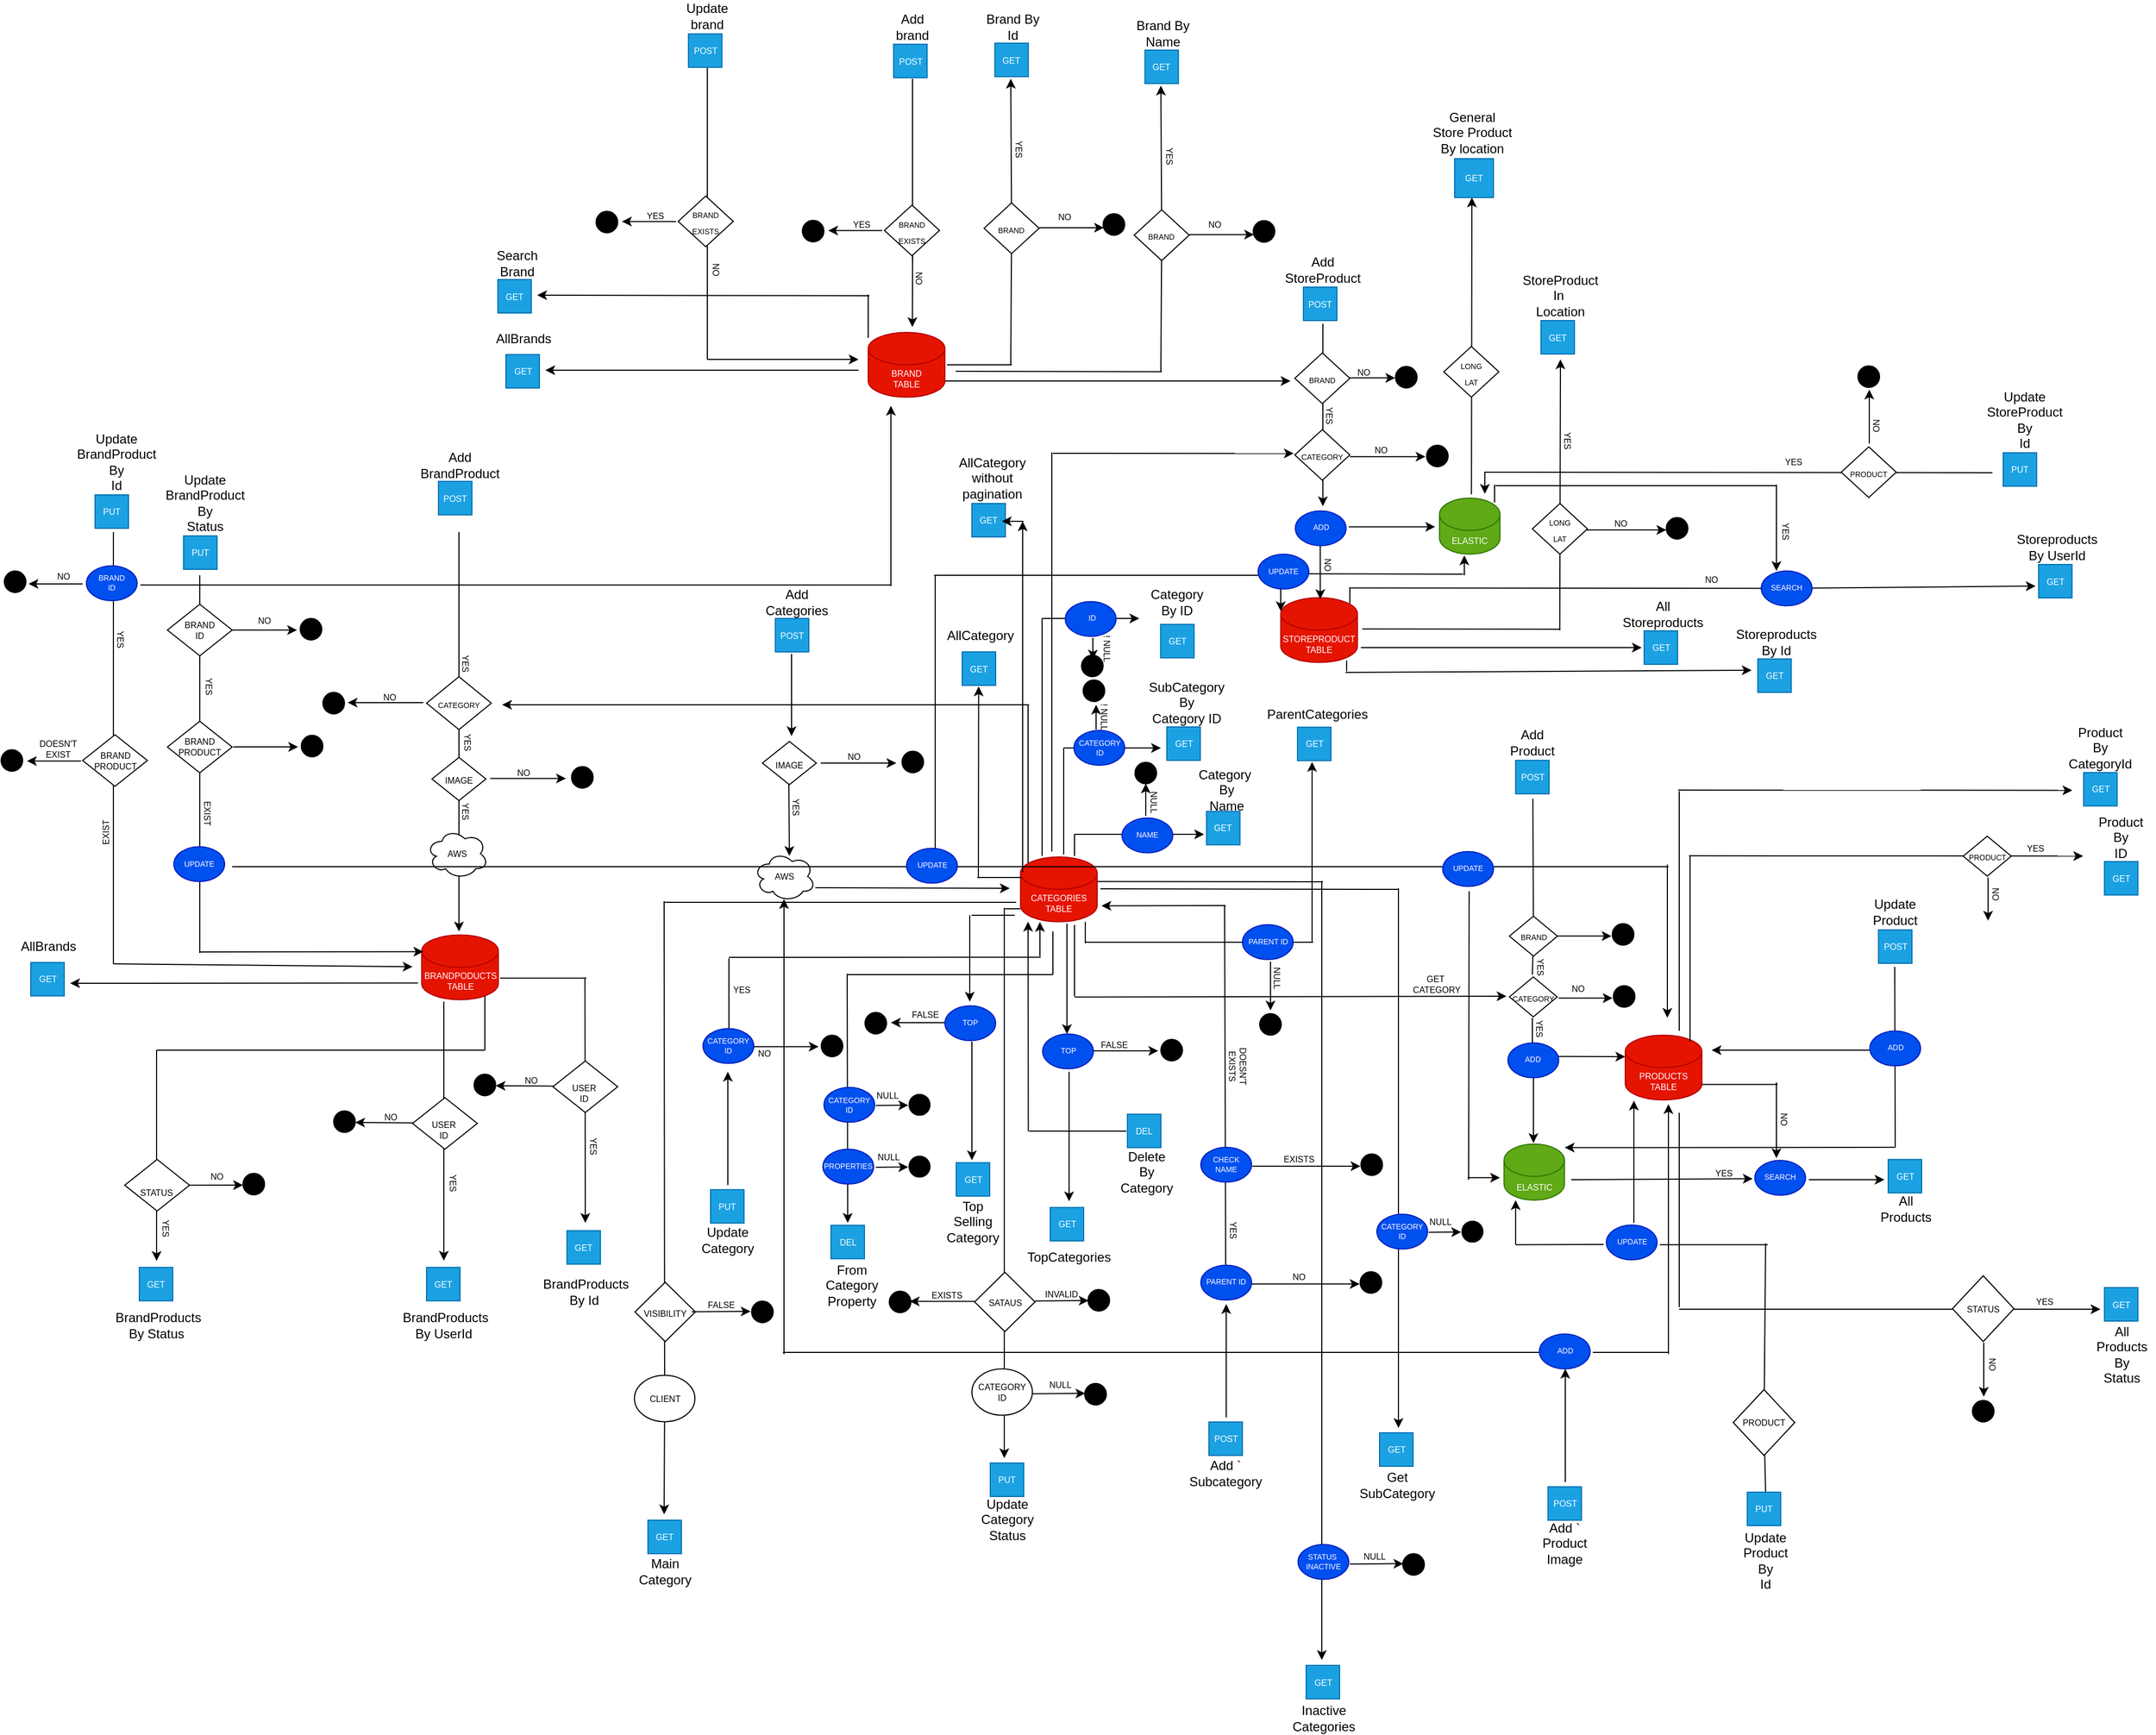 <mxfile version="20.3.0" type="github">
  <diagram id="prtHgNgQTEPvFCAcTncT" name="Page-1">
    <mxGraphModel dx="2473" dy="1807" grid="1" gridSize="10" guides="1" tooltips="1" connect="1" arrows="1" fold="1" page="0" pageScale="1" pageWidth="827" pageHeight="1169" math="0" shadow="0">
      <root>
        <mxCell id="0" />
        <mxCell id="1" parent="0" />
        <mxCell id="AQ4Y5wIKYDqRayqiFg9v-28" value="" style="endArrow=classic;html=1;rounded=0;fontSize=8;" parent="1" edge="1">
          <mxGeometry width="50" height="50" relative="1" as="geometry">
            <mxPoint x="-612" y="-407" as="sourcePoint" />
            <mxPoint x="-612" y="-331" as="targetPoint" />
            <Array as="points">
              <mxPoint x="-612" y="-387" />
            </Array>
          </mxGeometry>
        </mxCell>
        <mxCell id="AQ4Y5wIKYDqRayqiFg9v-33" value="POST" style="whiteSpace=wrap;html=1;aspect=fixed;fontSize=8;fillColor=#1ba1e2;fontColor=#ffffff;strokeColor=#006EAF;" parent="1" vertex="1">
          <mxGeometry x="-627" y="-440" width="31" height="31" as="geometry" />
        </mxCell>
        <mxCell id="AQ4Y5wIKYDqRayqiFg9v-50" value="AWS" style="ellipse;shape=cloud;whiteSpace=wrap;html=1;fontSize=8;" parent="1" vertex="1">
          <mxGeometry x="-647" y="-224" width="57" height="46" as="geometry" />
        </mxCell>
        <mxCell id="AQ4Y5wIKYDqRayqiFg9v-63" value="" style="rhombus;whiteSpace=wrap;html=1;fontSize=8;" parent="1" vertex="1">
          <mxGeometry x="-639" y="-326" width="50" height="40" as="geometry" />
        </mxCell>
        <mxCell id="AQ4Y5wIKYDqRayqiFg9v-64" value="" style="endArrow=classic;html=1;rounded=0;fontSize=8;" parent="1" edge="1">
          <mxGeometry width="50" height="50" relative="1" as="geometry">
            <mxPoint x="-585" y="-306" as="sourcePoint" />
            <mxPoint x="-515" y="-306" as="targetPoint" />
          </mxGeometry>
        </mxCell>
        <mxCell id="AQ4Y5wIKYDqRayqiFg9v-58" value="IMAGE" style="text;html=1;strokeColor=none;fillColor=none;align=center;verticalAlign=middle;whiteSpace=wrap;rounded=0;fontSize=8;" parent="1" vertex="1">
          <mxGeometry x="-644" y="-319" width="60" height="30" as="geometry" />
        </mxCell>
        <mxCell id="AQ4Y5wIKYDqRayqiFg9v-67" value="" style="ellipse;whiteSpace=wrap;html=1;aspect=fixed;fontSize=8;fillColor=#000000;" parent="1" vertex="1">
          <mxGeometry x="-509.75" y="-317" width="20" height="20" as="geometry" />
        </mxCell>
        <mxCell id="AQ4Y5wIKYDqRayqiFg9v-69" value="NO" style="text;html=1;strokeColor=none;fillColor=none;align=center;verticalAlign=middle;whiteSpace=wrap;rounded=0;fontSize=8;" parent="1" vertex="1">
          <mxGeometry x="-584" y="-327" width="60" height="30" as="geometry" />
        </mxCell>
        <mxCell id="AQ4Y5wIKYDqRayqiFg9v-71" value="" style="endArrow=classic;html=1;rounded=0;fontSize=8;" parent="1" edge="1">
          <mxGeometry width="50" height="50" relative="1" as="geometry">
            <mxPoint x="-590" y="-190.5" as="sourcePoint" />
            <mxPoint x="-410" y="-190" as="targetPoint" />
          </mxGeometry>
        </mxCell>
        <mxCell id="AQ4Y5wIKYDqRayqiFg9v-76" value="CATEGORIES&lt;br&gt;TABLE" style="shape=cylinder3;whiteSpace=wrap;html=1;boundedLbl=1;backgroundOutline=1;size=15;fontSize=8;fillColor=#e51400;fontColor=#ffffff;strokeColor=#B20000;" parent="1" vertex="1">
          <mxGeometry x="-400" y="-219" width="71" height="60" as="geometry" />
        </mxCell>
        <mxCell id="AQ4Y5wIKYDqRayqiFg9v-77" value="YES" style="text;html=1;strokeColor=none;fillColor=none;align=center;verticalAlign=middle;whiteSpace=wrap;rounded=0;fontSize=8;rotation=90;" parent="1" vertex="1">
          <mxGeometry x="-638" y="-280" width="60" height="30" as="geometry" />
        </mxCell>
        <mxCell id="1eOyAgrrZPJJlD7NY1wQ-12" value="Add Categories" style="text;html=1;strokeColor=none;fillColor=none;align=center;verticalAlign=middle;whiteSpace=wrap;rounded=0;" parent="1" vertex="1">
          <mxGeometry x="-637" y="-470" width="60" height="30" as="geometry" />
        </mxCell>
        <mxCell id="1eOyAgrrZPJJlD7NY1wQ-14" value="GET" style="whiteSpace=wrap;html=1;aspect=fixed;fontSize=8;fillColor=#1ba1e2;fontColor=#ffffff;strokeColor=#006EAF;" parent="1" vertex="1">
          <mxGeometry x="-454" y="-409" width="31" height="31" as="geometry" />
        </mxCell>
        <mxCell id="1eOyAgrrZPJJlD7NY1wQ-15" value="AllCategory" style="text;html=1;strokeColor=none;fillColor=none;align=center;verticalAlign=middle;whiteSpace=wrap;rounded=0;" parent="1" vertex="1">
          <mxGeometry x="-467.5" y="-439" width="60" height="30" as="geometry" />
        </mxCell>
        <mxCell id="1eOyAgrrZPJJlD7NY1wQ-22" value="" style="endArrow=classic;html=1;rounded=0;fontSize=7;" parent="1" edge="1">
          <mxGeometry width="50" height="50" relative="1" as="geometry">
            <mxPoint x="-439" y="-200" as="sourcePoint" />
            <mxPoint x="-438.75" y="-377" as="targetPoint" />
          </mxGeometry>
        </mxCell>
        <mxCell id="1eOyAgrrZPJJlD7NY1wQ-30" value="" style="endArrow=classic;html=1;rounded=0;fontSize=7;" parent="1" edge="1">
          <mxGeometry width="50" height="50" relative="1" as="geometry">
            <mxPoint x="-614.5" y="-287" as="sourcePoint" />
            <mxPoint x="-614" y="-220" as="targetPoint" />
          </mxGeometry>
        </mxCell>
        <mxCell id="1eOyAgrrZPJJlD7NY1wQ-38" value="" style="endArrow=none;html=1;rounded=0;fontSize=7;" parent="1" edge="1">
          <mxGeometry width="50" height="50" relative="1" as="geometry">
            <mxPoint x="-440" y="-200" as="sourcePoint" />
            <mxPoint x="-399" y="-200" as="targetPoint" />
          </mxGeometry>
        </mxCell>
        <mxCell id="1eOyAgrrZPJJlD7NY1wQ-39" value="GET" style="whiteSpace=wrap;html=1;aspect=fixed;fontSize=8;fillColor=#1ba1e2;fontColor=#ffffff;strokeColor=#006EAF;" parent="1" vertex="1">
          <mxGeometry x="-143.5" y="-339.25" width="31" height="31" as="geometry" />
        </mxCell>
        <mxCell id="1eOyAgrrZPJJlD7NY1wQ-55" value="GET" style="whiteSpace=wrap;html=1;aspect=fixed;fontSize=8;fillColor=#1ba1e2;fontColor=#ffffff;strokeColor=#006EAF;" parent="1" vertex="1">
          <mxGeometry x="-372.5" y="105.75" width="31" height="31" as="geometry" />
        </mxCell>
        <mxCell id="1eOyAgrrZPJJlD7NY1wQ-59" value="" style="endArrow=classic;html=1;rounded=0;fontSize=7;" parent="1" edge="1">
          <mxGeometry width="50" height="50" relative="1" as="geometry">
            <mxPoint x="-355" y="-20" as="sourcePoint" />
            <mxPoint x="-355" y="100" as="targetPoint" />
          </mxGeometry>
        </mxCell>
        <mxCell id="1eOyAgrrZPJJlD7NY1wQ-63" value="" style="endArrow=classic;html=1;rounded=0;fontSize=7;" parent="1" edge="1">
          <mxGeometry width="50" height="50" relative="1" as="geometry">
            <mxPoint x="-445" y="-48" as="sourcePoint" />
            <mxPoint x="-445" y="62" as="targetPoint" />
          </mxGeometry>
        </mxCell>
        <mxCell id="1eOyAgrrZPJJlD7NY1wQ-75" value="ParentCategories" style="text;html=1;strokeColor=none;fillColor=none;align=center;verticalAlign=middle;whiteSpace=wrap;rounded=0;" parent="1" vertex="1">
          <mxGeometry x="-155" y="-366.25" width="60" height="30" as="geometry" />
        </mxCell>
        <mxCell id="1eOyAgrrZPJJlD7NY1wQ-92" value="" style="endArrow=classic;html=1;rounded=0;fontSize=7;" parent="1" edge="1">
          <mxGeometry width="50" height="50" relative="1" as="geometry">
            <mxPoint x="-168.5" y="-121.99" as="sourcePoint" />
            <mxPoint x="-168.5" y="-76.87" as="targetPoint" />
          </mxGeometry>
        </mxCell>
        <mxCell id="1eOyAgrrZPJJlD7NY1wQ-93" value="NULL" style="text;html=1;strokeColor=none;fillColor=none;align=center;verticalAlign=middle;whiteSpace=wrap;rounded=0;fontSize=8;rotation=90;" parent="1" vertex="1">
          <mxGeometry x="-193" y="-121.62" width="60" height="30" as="geometry" />
        </mxCell>
        <mxCell id="1eOyAgrrZPJJlD7NY1wQ-97" value="" style="ellipse;whiteSpace=wrap;html=1;aspect=fixed;fontSize=8;fillColor=#000000;" parent="1" vertex="1">
          <mxGeometry x="-178.5" y="-73.87" width="20" height="20" as="geometry" />
        </mxCell>
        <mxCell id="1eOyAgrrZPJJlD7NY1wQ-100" value="" style="endArrow=none;html=1;rounded=0;fontSize=7;" parent="1" edge="1">
          <mxGeometry width="50" height="50" relative="1" as="geometry">
            <mxPoint x="-340" y="-159" as="sourcePoint" />
            <mxPoint x="-340" y="-139" as="targetPoint" />
          </mxGeometry>
        </mxCell>
        <mxCell id="1eOyAgrrZPJJlD7NY1wQ-102" value="TopCategories" style="text;html=1;strokeColor=none;fillColor=none;align=center;verticalAlign=middle;whiteSpace=wrap;rounded=0;" parent="1" vertex="1">
          <mxGeometry x="-385" y="137.5" width="60" height="28.25" as="geometry" />
        </mxCell>
        <mxCell id="1eOyAgrrZPJJlD7NY1wQ-104" value="TOP" style="ellipse;whiteSpace=wrap;html=1;fontSize=7;fillColor=#0050ef;fontColor=#ffffff;strokeColor=#001DBC;" parent="1" vertex="1">
          <mxGeometry x="-379.5" y="-55" width="47" height="32.25" as="geometry" />
        </mxCell>
        <mxCell id="1eOyAgrrZPJJlD7NY1wQ-107" value="" style="endArrow=classic;html=1;rounded=0;fontSize=7;" parent="1" edge="1">
          <mxGeometry width="50" height="50" relative="1" as="geometry">
            <mxPoint x="-357" y="-157.25" as="sourcePoint" />
            <mxPoint x="-357" y="-55" as="targetPoint" />
          </mxGeometry>
        </mxCell>
        <mxCell id="1eOyAgrrZPJJlD7NY1wQ-108" value="TOP" style="ellipse;whiteSpace=wrap;html=1;fontSize=7;fillColor=#0050ef;fontColor=#ffffff;strokeColor=#001DBC;" parent="1" vertex="1">
          <mxGeometry x="-470" y="-81.12" width="47" height="32.25" as="geometry" />
        </mxCell>
        <mxCell id="1eOyAgrrZPJJlD7NY1wQ-109" value="" style="endArrow=classic;html=1;rounded=0;fontSize=7;" parent="1" edge="1">
          <mxGeometry width="50" height="50" relative="1" as="geometry">
            <mxPoint x="-332.5" y="-39.37" as="sourcePoint" />
            <mxPoint x="-272.5" y="-39.37" as="targetPoint" />
          </mxGeometry>
        </mxCell>
        <mxCell id="1eOyAgrrZPJJlD7NY1wQ-110" value="FALSE" style="text;html=1;strokeColor=none;fillColor=none;align=center;verticalAlign=middle;whiteSpace=wrap;rounded=0;fontSize=8;" parent="1" vertex="1">
          <mxGeometry x="-343.5" y="-60" width="60" height="30" as="geometry" />
        </mxCell>
        <mxCell id="1eOyAgrrZPJJlD7NY1wQ-111" value="" style="ellipse;whiteSpace=wrap;html=1;aspect=fixed;fontSize=8;fillColor=#000000;" parent="1" vertex="1">
          <mxGeometry x="-270" y="-50" width="20" height="20" as="geometry" />
        </mxCell>
        <mxCell id="1eOyAgrrZPJJlD7NY1wQ-112" value="" style="endArrow=classic;html=1;rounded=0;fontSize=7;" parent="1" edge="1">
          <mxGeometry width="50" height="50" relative="1" as="geometry">
            <mxPoint x="-470" y="-65.5" as="sourcePoint" />
            <mxPoint x="-520" y="-65.5" as="targetPoint" />
          </mxGeometry>
        </mxCell>
        <mxCell id="1eOyAgrrZPJJlD7NY1wQ-113" value="FALSE" style="text;html=1;strokeColor=none;fillColor=none;align=center;verticalAlign=middle;whiteSpace=wrap;rounded=0;fontSize=8;" parent="1" vertex="1">
          <mxGeometry x="-518.5" y="-88.12" width="60" height="30" as="geometry" />
        </mxCell>
        <mxCell id="1eOyAgrrZPJJlD7NY1wQ-115" value="" style="endArrow=classic;html=1;rounded=0;fontSize=7;" parent="1" edge="1">
          <mxGeometry width="50" height="50" relative="1" as="geometry">
            <mxPoint x="-447" y="-165" as="sourcePoint" />
            <mxPoint x="-447" y="-85" as="targetPoint" />
          </mxGeometry>
        </mxCell>
        <mxCell id="1eOyAgrrZPJJlD7NY1wQ-116" value="" style="ellipse;whiteSpace=wrap;html=1;aspect=fixed;fontSize=8;fillColor=#000000;" parent="1" vertex="1">
          <mxGeometry x="-544" y="-74.99" width="20" height="20" as="geometry" />
        </mxCell>
        <mxCell id="1eOyAgrrZPJJlD7NY1wQ-118" value="" style="endArrow=none;html=1;rounded=0;fontSize=7;" parent="1" edge="1">
          <mxGeometry width="50" height="50" relative="1" as="geometry">
            <mxPoint x="-445.25" y="-165" as="sourcePoint" />
            <mxPoint x="-405.25" y="-165" as="targetPoint" />
          </mxGeometry>
        </mxCell>
        <mxCell id="1eOyAgrrZPJJlD7NY1wQ-120" value="" style="endArrow=classic;html=1;rounded=0;fontSize=7;" parent="1" edge="1">
          <mxGeometry width="50" height="50" relative="1" as="geometry">
            <mxPoint x="-382" y="-127" as="sourcePoint" />
            <mxPoint x="-382" y="-158.75" as="targetPoint" />
          </mxGeometry>
        </mxCell>
        <mxCell id="1eOyAgrrZPJJlD7NY1wQ-121" value="" style="endArrow=none;html=1;rounded=0;fontSize=7;" parent="1" edge="1">
          <mxGeometry width="50" height="50" relative="1" as="geometry">
            <mxPoint x="-670" y="-126" as="sourcePoint" />
            <mxPoint x="-381.25" y="-126.12" as="targetPoint" />
          </mxGeometry>
        </mxCell>
        <mxCell id="1eOyAgrrZPJJlD7NY1wQ-122" value="" style="endArrow=none;html=1;rounded=0;fontSize=7;" parent="1" edge="1">
          <mxGeometry width="50" height="50" relative="1" as="geometry">
            <mxPoint x="-670" y="-55.12" as="sourcePoint" />
            <mxPoint x="-670" y="-125.12" as="targetPoint" />
          </mxGeometry>
        </mxCell>
        <mxCell id="1eOyAgrrZPJJlD7NY1wQ-123" value="CATEGORY&lt;br&gt;ID" style="ellipse;whiteSpace=wrap;html=1;fontSize=7;fillColor=#0050ef;fontColor=#ffffff;strokeColor=#001DBC;" parent="1" vertex="1">
          <mxGeometry x="-694" y="-60" width="47" height="32.25" as="geometry" />
        </mxCell>
        <mxCell id="1eOyAgrrZPJJlD7NY1wQ-124" value="" style="endArrow=classic;html=1;rounded=0;fontSize=7;" parent="1" edge="1">
          <mxGeometry width="50" height="50" relative="1" as="geometry">
            <mxPoint x="-647" y="-43.24" as="sourcePoint" />
            <mxPoint x="-587" y="-43.24" as="targetPoint" />
          </mxGeometry>
        </mxCell>
        <mxCell id="1eOyAgrrZPJJlD7NY1wQ-125" value="" style="ellipse;whiteSpace=wrap;html=1;aspect=fixed;fontSize=8;fillColor=#000000;" parent="1" vertex="1">
          <mxGeometry x="-584.5" y="-53.87" width="20" height="20" as="geometry" />
        </mxCell>
        <mxCell id="1eOyAgrrZPJJlD7NY1wQ-126" value="NO" style="text;html=1;strokeColor=none;fillColor=none;align=center;verticalAlign=middle;whiteSpace=wrap;rounded=0;fontSize=8;" parent="1" vertex="1">
          <mxGeometry x="-667.5" y="-51.87" width="60" height="30" as="geometry" />
        </mxCell>
        <mxCell id="1eOyAgrrZPJJlD7NY1wQ-127" value="PUT" style="whiteSpace=wrap;html=1;aspect=fixed;fontSize=8;fillColor=#1ba1e2;fontColor=#ffffff;strokeColor=#006EAF;" parent="1" vertex="1">
          <mxGeometry x="-687" y="89.25" width="31" height="31" as="geometry" />
        </mxCell>
        <mxCell id="1eOyAgrrZPJJlD7NY1wQ-129" value="" style="endArrow=classic;html=1;rounded=0;fontSize=7;" parent="1" edge="1">
          <mxGeometry width="50" height="50" relative="1" as="geometry">
            <mxPoint x="-671" y="85" as="sourcePoint" />
            <mxPoint x="-671" y="-20" as="targetPoint" />
          </mxGeometry>
        </mxCell>
        <mxCell id="1eOyAgrrZPJJlD7NY1wQ-136" value="Update Category" style="text;html=1;strokeColor=none;fillColor=none;align=center;verticalAlign=middle;whiteSpace=wrap;rounded=0;" parent="1" vertex="1">
          <mxGeometry x="-701.5" y="121.25" width="60" height="30" as="geometry" />
        </mxCell>
        <mxCell id="1eOyAgrrZPJJlD7NY1wQ-137" value="YES" style="text;html=1;strokeColor=none;fillColor=none;align=center;verticalAlign=middle;whiteSpace=wrap;rounded=0;fontSize=8;" parent="1" vertex="1">
          <mxGeometry x="-688" y="-111.12" width="60" height="30" as="geometry" />
        </mxCell>
        <mxCell id="sNdbcc_k8vX7MkfwuQpp-1" value="" style="endArrow=classic;html=1;rounded=0;" parent="1" edge="1">
          <mxGeometry width="50" height="50" relative="1" as="geometry">
            <mxPoint x="-210" y="-174" as="sourcePoint" />
            <mxPoint x="-325" y="-173.75" as="targetPoint" />
          </mxGeometry>
        </mxCell>
        <mxCell id="sNdbcc_k8vX7MkfwuQpp-2" value="" style="endArrow=none;html=1;rounded=0;" parent="1" edge="1">
          <mxGeometry width="50" height="50" relative="1" as="geometry">
            <mxPoint x="-210" y="160" as="sourcePoint" />
            <mxPoint x="-211" y="-174" as="targetPoint" />
          </mxGeometry>
        </mxCell>
        <mxCell id="sNdbcc_k8vX7MkfwuQpp-4" value="YES" style="text;html=1;strokeColor=none;fillColor=none;align=center;verticalAlign=middle;whiteSpace=wrap;rounded=0;fontSize=8;rotation=90;" parent="1" vertex="1">
          <mxGeometry x="-233" y="112" width="60" height="30" as="geometry" />
        </mxCell>
        <mxCell id="sNdbcc_k8vX7MkfwuQpp-5" value="" style="endArrow=classic;html=1;rounded=0;" parent="1" edge="1">
          <mxGeometry width="50" height="50" relative="1" as="geometry">
            <mxPoint x="-186" y="176.63" as="sourcePoint" />
            <mxPoint x="-86" y="176.63" as="targetPoint" />
          </mxGeometry>
        </mxCell>
        <mxCell id="sNdbcc_k8vX7MkfwuQpp-6" value="NO" style="text;html=1;strokeColor=none;fillColor=none;align=center;verticalAlign=middle;whiteSpace=wrap;rounded=0;fontSize=8;" parent="1" vertex="1">
          <mxGeometry x="-172.5" y="155.25" width="60" height="30" as="geometry" />
        </mxCell>
        <mxCell id="sNdbcc_k8vX7MkfwuQpp-7" value="PARENT ID" style="ellipse;whiteSpace=wrap;html=1;fontSize=7;fillColor=#0050ef;fontColor=#ffffff;strokeColor=#001DBC;" parent="1" vertex="1">
          <mxGeometry x="-233" y="159.25" width="47" height="32.25" as="geometry" />
        </mxCell>
        <mxCell id="sNdbcc_k8vX7MkfwuQpp-8" value="" style="ellipse;whiteSpace=wrap;html=1;aspect=fixed;fontSize=8;fillColor=#000000;" parent="1" vertex="1">
          <mxGeometry x="-85.5" y="165.25" width="20" height="20" as="geometry" />
        </mxCell>
        <mxCell id="sNdbcc_k8vX7MkfwuQpp-9" value="CHECK&lt;br&gt;NAME" style="ellipse;whiteSpace=wrap;html=1;fontSize=7;fillColor=#0050ef;fontColor=#ffffff;strokeColor=#001DBC;" parent="1" vertex="1">
          <mxGeometry x="-233" y="50" width="47" height="32.25" as="geometry" />
        </mxCell>
        <mxCell id="sNdbcc_k8vX7MkfwuQpp-10" value="" style="endArrow=classic;html=1;rounded=0;" parent="1" edge="1">
          <mxGeometry width="50" height="50" relative="1" as="geometry">
            <mxPoint x="-185.25" y="67.51" as="sourcePoint" />
            <mxPoint x="-85.25" y="67.51" as="targetPoint" />
          </mxGeometry>
        </mxCell>
        <mxCell id="sNdbcc_k8vX7MkfwuQpp-11" value="" style="ellipse;whiteSpace=wrap;html=1;aspect=fixed;fontSize=8;fillColor=#000000;" parent="1" vertex="1">
          <mxGeometry x="-84.75" y="56.13" width="20" height="20" as="geometry" />
        </mxCell>
        <mxCell id="sNdbcc_k8vX7MkfwuQpp-12" value="EXISTS" style="text;html=1;strokeColor=none;fillColor=none;align=center;verticalAlign=middle;whiteSpace=wrap;rounded=0;fontSize=8;" parent="1" vertex="1">
          <mxGeometry x="-172.5" y="46.13" width="60" height="30" as="geometry" />
        </mxCell>
        <mxCell id="sNdbcc_k8vX7MkfwuQpp-13" value="DOESN&#39;T&lt;br&gt;EXISTS" style="text;html=1;strokeColor=none;fillColor=none;align=center;verticalAlign=middle;whiteSpace=wrap;rounded=0;fontSize=8;rotation=90;" parent="1" vertex="1">
          <mxGeometry x="-229" y="-40" width="60" height="30" as="geometry" />
        </mxCell>
        <mxCell id="sNdbcc_k8vX7MkfwuQpp-14" value="POST" style="whiteSpace=wrap;html=1;aspect=fixed;fontSize=8;fillColor=#1ba1e2;fontColor=#ffffff;strokeColor=#006EAF;" parent="1" vertex="1">
          <mxGeometry x="-225.5" y="304.5" width="31" height="31" as="geometry" />
        </mxCell>
        <mxCell id="sNdbcc_k8vX7MkfwuQpp-15" value="" style="endArrow=classic;html=1;rounded=0;fontSize=7;" parent="1" edge="1">
          <mxGeometry width="50" height="50" relative="1" as="geometry">
            <mxPoint x="-209.5" y="300.25" as="sourcePoint" />
            <mxPoint x="-209.5" y="195.25" as="targetPoint" />
          </mxGeometry>
        </mxCell>
        <mxCell id="sNdbcc_k8vX7MkfwuQpp-16" value="Add `&lt;br&gt;Subcategory" style="text;html=1;strokeColor=none;fillColor=none;align=center;verticalAlign=middle;whiteSpace=wrap;rounded=0;" parent="1" vertex="1">
          <mxGeometry x="-240" y="336.5" width="60" height="30" as="geometry" />
        </mxCell>
        <mxCell id="sNdbcc_k8vX7MkfwuQpp-22" value="PRODUCTS&lt;br&gt;TABLE" style="shape=cylinder3;whiteSpace=wrap;html=1;boundedLbl=1;backgroundOutline=1;size=15;fontSize=8;fillColor=#e51400;fontColor=#ffffff;strokeColor=#B20000;" parent="1" vertex="1">
          <mxGeometry x="160" y="-53.87" width="71" height="60" as="geometry" />
        </mxCell>
        <mxCell id="sNdbcc_k8vX7MkfwuQpp-25" value="POST" style="whiteSpace=wrap;html=1;aspect=fixed;fontSize=8;fillColor=#1ba1e2;fontColor=#ffffff;strokeColor=#006EAF;" parent="1" vertex="1">
          <mxGeometry x="58.5" y="-308.5" width="31" height="31" as="geometry" />
        </mxCell>
        <mxCell id="sNdbcc_k8vX7MkfwuQpp-26" value="Add Product" style="text;html=1;strokeColor=none;fillColor=none;align=center;verticalAlign=middle;whiteSpace=wrap;rounded=0;" parent="1" vertex="1">
          <mxGeometry x="44" y="-340" width="60" height="30" as="geometry" />
        </mxCell>
        <mxCell id="sNdbcc_k8vX7MkfwuQpp-27" value="&lt;span style=&quot;font-size: 7px;&quot;&gt;CATEGORY&lt;/span&gt;" style="rhombus;whiteSpace=wrap;html=1;" parent="1" vertex="1">
          <mxGeometry x="52.75" y="-107.87" width="44.25" height="37" as="geometry" />
        </mxCell>
        <mxCell id="sNdbcc_k8vX7MkfwuQpp-29" value="" style="endArrow=none;html=1;rounded=0;startArrow=none;" parent="1" source="sNdbcc_k8vX7MkfwuQpp-34" edge="1">
          <mxGeometry width="50" height="50" relative="1" as="geometry">
            <mxPoint x="74.46" y="-273" as="sourcePoint" />
            <mxPoint x="74" y="-110" as="targetPoint" />
          </mxGeometry>
        </mxCell>
        <mxCell id="sNdbcc_k8vX7MkfwuQpp-30" value="" style="endArrow=classic;html=1;rounded=0;" parent="1" edge="1">
          <mxGeometry width="50" height="50" relative="1" as="geometry">
            <mxPoint x="74" y="-34.29" as="sourcePoint" />
            <mxPoint x="160" y="-34" as="targetPoint" />
          </mxGeometry>
        </mxCell>
        <mxCell id="sNdbcc_k8vX7MkfwuQpp-31" value="" style="endArrow=none;html=1;rounded=0;" parent="1" edge="1">
          <mxGeometry width="50" height="50" relative="1" as="geometry">
            <mxPoint x="74" y="-34" as="sourcePoint" />
            <mxPoint x="74" y="-70" as="targetPoint" />
          </mxGeometry>
        </mxCell>
        <mxCell id="sNdbcc_k8vX7MkfwuQpp-32" value="" style="endArrow=none;html=1;rounded=0;" parent="1" edge="1">
          <mxGeometry width="50" height="50" relative="1" as="geometry">
            <mxPoint x="-350" y="-90" as="sourcePoint" />
            <mxPoint x="-350" y="-156" as="targetPoint" />
          </mxGeometry>
        </mxCell>
        <mxCell id="sNdbcc_k8vX7MkfwuQpp-33" value="" style="endArrow=classic;html=1;rounded=0;" parent="1" edge="1">
          <mxGeometry width="50" height="50" relative="1" as="geometry">
            <mxPoint x="-350" y="-89.25" as="sourcePoint" />
            <mxPoint x="50" y="-90" as="targetPoint" />
          </mxGeometry>
        </mxCell>
        <mxCell id="sNdbcc_k8vX7MkfwuQpp-34" value="&lt;span style=&quot;font-size: 7px;&quot;&gt;BRAND&lt;/span&gt;" style="rhombus;whiteSpace=wrap;html=1;" parent="1" vertex="1">
          <mxGeometry x="52.75" y="-164.13" width="44.5" height="37" as="geometry" />
        </mxCell>
        <mxCell id="sNdbcc_k8vX7MkfwuQpp-35" value="" style="endArrow=none;html=1;rounded=0;" parent="1" target="sNdbcc_k8vX7MkfwuQpp-34" edge="1">
          <mxGeometry width="50" height="50" relative="1" as="geometry">
            <mxPoint x="74.46" y="-273.0" as="sourcePoint" />
            <mxPoint x="74.0" y="-110" as="targetPoint" />
          </mxGeometry>
        </mxCell>
        <mxCell id="sNdbcc_k8vX7MkfwuQpp-36" value="YES" style="text;html=1;strokeColor=none;fillColor=none;align=center;verticalAlign=middle;whiteSpace=wrap;rounded=0;fontSize=8;rotation=90;" parent="1" vertex="1">
          <mxGeometry x="51.5" y="-132.25" width="60" height="30" as="geometry" />
        </mxCell>
        <mxCell id="sNdbcc_k8vX7MkfwuQpp-37" value="" style="ellipse;whiteSpace=wrap;html=1;aspect=fixed;fontSize=8;fillColor=#000000;" parent="1" vertex="1">
          <mxGeometry x="149" y="-99.75" width="20" height="20" as="geometry" />
        </mxCell>
        <mxCell id="sNdbcc_k8vX7MkfwuQpp-38" value="" style="endArrow=classic;html=1;rounded=0;fontSize=7;" parent="1" edge="1">
          <mxGeometry width="50" height="50" relative="1" as="geometry">
            <mxPoint x="98.25" y="-88.25" as="sourcePoint" />
            <mxPoint x="148.25" y="-88.25" as="targetPoint" />
          </mxGeometry>
        </mxCell>
        <mxCell id="sNdbcc_k8vX7MkfwuQpp-39" value="NO" style="text;html=1;strokeColor=none;fillColor=none;align=center;verticalAlign=middle;whiteSpace=wrap;rounded=0;fontSize=8;" parent="1" vertex="1">
          <mxGeometry x="89.5" y="-106.75" width="53" height="20" as="geometry" />
        </mxCell>
        <mxCell id="sNdbcc_k8vX7MkfwuQpp-41" value="" style="ellipse;whiteSpace=wrap;html=1;aspect=fixed;fontSize=8;fillColor=#000000;" parent="1" vertex="1">
          <mxGeometry x="148" y="-157.25" width="20" height="20" as="geometry" />
        </mxCell>
        <mxCell id="sNdbcc_k8vX7MkfwuQpp-42" value="" style="endArrow=classic;html=1;rounded=0;fontSize=7;" parent="1" edge="1">
          <mxGeometry width="50" height="50" relative="1" as="geometry">
            <mxPoint x="97.25" y="-145.75" as="sourcePoint" />
            <mxPoint x="147.25" y="-145.75" as="targetPoint" />
          </mxGeometry>
        </mxCell>
        <mxCell id="sNdbcc_k8vX7MkfwuQpp-43" value="GET&amp;nbsp;&lt;br&gt;CATEGORY" style="text;html=1;strokeColor=none;fillColor=none;align=center;verticalAlign=middle;whiteSpace=wrap;rounded=0;fontSize=8;" parent="1" vertex="1">
          <mxGeometry x="-41" y="-111.12" width="53" height="20" as="geometry" />
        </mxCell>
        <mxCell id="sNdbcc_k8vX7MkfwuQpp-44" value="ADD" style="ellipse;whiteSpace=wrap;html=1;fontSize=7;fillColor=#0050ef;fontColor=#ffffff;strokeColor=#001DBC;" parent="1" vertex="1">
          <mxGeometry x="51.38" y="-46.75" width="47" height="32.25" as="geometry" />
        </mxCell>
        <mxCell id="sNdbcc_k8vX7MkfwuQpp-46" value="&lt;font style=&quot;font-size: 8px;&quot;&gt;ELASTIC&lt;/font&gt;" style="shape=cylinder3;whiteSpace=wrap;html=1;boundedLbl=1;backgroundOutline=1;size=15;fillColor=#60a917;fontColor=#ffffff;strokeColor=#2D7600;" parent="1" vertex="1">
          <mxGeometry x="47.75" y="47" width="56" height="52" as="geometry" />
        </mxCell>
        <mxCell id="sNdbcc_k8vX7MkfwuQpp-48" value="" style="endArrow=classic;html=1;rounded=0;" parent="1" edge="1">
          <mxGeometry width="50" height="50" relative="1" as="geometry">
            <mxPoint x="75" y="-14" as="sourcePoint" />
            <mxPoint x="75" y="46" as="targetPoint" />
          </mxGeometry>
        </mxCell>
        <mxCell id="sNdbcc_k8vX7MkfwuQpp-49" value="" style="endArrow=classic;html=1;rounded=0;fontSize=8;" parent="1" edge="1">
          <mxGeometry width="50" height="50" relative="1" as="geometry">
            <mxPoint x="-619" y="241.667" as="sourcePoint" />
            <mxPoint x="-619" y="-180" as="targetPoint" />
          </mxGeometry>
        </mxCell>
        <mxCell id="sNdbcc_k8vX7MkfwuQpp-50" value="" style="endArrow=none;html=1;rounded=0;fontSize=8;" parent="1" edge="1">
          <mxGeometry width="50" height="50" relative="1" as="geometry">
            <mxPoint x="-620" y="240" as="sourcePoint" />
            <mxPoint x="80" y="240" as="targetPoint" />
          </mxGeometry>
        </mxCell>
        <mxCell id="sNdbcc_k8vX7MkfwuQpp-52" value="ADD" style="ellipse;whiteSpace=wrap;html=1;fontSize=7;fillColor=#0050ef;fontColor=#ffffff;strokeColor=#001DBC;" parent="1" vertex="1">
          <mxGeometry x="80.5" y="223" width="47" height="32.25" as="geometry" />
        </mxCell>
        <mxCell id="sNdbcc_k8vX7MkfwuQpp-56" value="POST" style="whiteSpace=wrap;html=1;aspect=fixed;fontSize=8;fillColor=#1ba1e2;fontColor=#ffffff;strokeColor=#006EAF;" parent="1" vertex="1">
          <mxGeometry x="88.5" y="364.5" width="31" height="31" as="geometry" />
        </mxCell>
        <mxCell id="sNdbcc_k8vX7MkfwuQpp-57" value="" style="endArrow=classic;html=1;rounded=0;fontSize=7;" parent="1" edge="1">
          <mxGeometry width="50" height="50" relative="1" as="geometry">
            <mxPoint x="104.5" y="360.25" as="sourcePoint" />
            <mxPoint x="104.5" y="255.25" as="targetPoint" />
          </mxGeometry>
        </mxCell>
        <mxCell id="sNdbcc_k8vX7MkfwuQpp-58" value="Add `&lt;br&gt;Product&lt;br&gt;Image" style="text;html=1;strokeColor=none;fillColor=none;align=center;verticalAlign=middle;whiteSpace=wrap;rounded=0;" parent="1" vertex="1">
          <mxGeometry x="74" y="400.5" width="60" height="33.5" as="geometry" />
        </mxCell>
        <mxCell id="sNdbcc_k8vX7MkfwuQpp-59" value="" style="endArrow=none;html=1;rounded=0;fontSize=8;" parent="1" edge="1">
          <mxGeometry width="50" height="50" relative="1" as="geometry">
            <mxPoint x="130" y="240" as="sourcePoint" />
            <mxPoint x="200" y="240" as="targetPoint" />
          </mxGeometry>
        </mxCell>
        <mxCell id="sNdbcc_k8vX7MkfwuQpp-60" value="" style="endArrow=classic;html=1;rounded=0;fontSize=8;" parent="1" edge="1">
          <mxGeometry width="50" height="50" relative="1" as="geometry">
            <mxPoint x="200" y="241.5" as="sourcePoint" />
            <mxPoint x="200" y="10" as="targetPoint" />
          </mxGeometry>
        </mxCell>
        <mxCell id="sNdbcc_k8vX7MkfwuQpp-61" value="GET" style="whiteSpace=wrap;html=1;aspect=fixed;fontSize=8;fillColor=#1ba1e2;fontColor=#ffffff;strokeColor=#006EAF;" parent="1" vertex="1">
          <mxGeometry x="403.5" y="61.25" width="31" height="31" as="geometry" />
        </mxCell>
        <mxCell id="sNdbcc_k8vX7MkfwuQpp-62" value="All Products" style="text;html=1;strokeColor=none;fillColor=none;align=center;verticalAlign=middle;whiteSpace=wrap;rounded=0;" parent="1" vertex="1">
          <mxGeometry x="390" y="92.25" width="60" height="30" as="geometry" />
        </mxCell>
        <mxCell id="sNdbcc_k8vX7MkfwuQpp-66" value="NO" style="text;html=1;strokeColor=none;fillColor=none;align=center;verticalAlign=middle;whiteSpace=wrap;rounded=0;fontSize=8;rotation=90;" parent="1" vertex="1">
          <mxGeometry x="280" y="14.25" width="53" height="20" as="geometry" />
        </mxCell>
        <mxCell id="sNdbcc_k8vX7MkfwuQpp-67" value="YES" style="text;html=1;strokeColor=none;fillColor=none;align=center;verticalAlign=middle;whiteSpace=wrap;rounded=0;fontSize=8;" parent="1" vertex="1">
          <mxGeometry x="225" y="64.12" width="53" height="20" as="geometry" />
        </mxCell>
        <mxCell id="sNdbcc_k8vX7MkfwuQpp-70" value="" style="endArrow=none;html=1;rounded=0;fontSize=8;" parent="1" edge="1">
          <mxGeometry width="50" height="50" relative="1" as="geometry">
            <mxPoint x="231" y="-8.31" as="sourcePoint" />
            <mxPoint x="301" y="-8.31" as="targetPoint" />
          </mxGeometry>
        </mxCell>
        <mxCell id="sNdbcc_k8vX7MkfwuQpp-71" value="" style="endArrow=classic;html=1;rounded=0;fontSize=8;" parent="1" edge="1">
          <mxGeometry width="50" height="50" relative="1" as="geometry">
            <mxPoint x="300" y="-10" as="sourcePoint" />
            <mxPoint x="300" y="60" as="targetPoint" />
          </mxGeometry>
        </mxCell>
        <mxCell id="sNdbcc_k8vX7MkfwuQpp-74" value="" style="endArrow=classic;html=1;rounded=0;fontSize=8;entryX=1;entryY=0.75;entryDx=0;entryDy=0;" parent="1" target="sNdbcc_k8vX7MkfwuQpp-67" edge="1">
          <mxGeometry width="50" height="50" relative="1" as="geometry">
            <mxPoint x="110" y="80" as="sourcePoint" />
            <mxPoint x="260" y="90" as="targetPoint" />
          </mxGeometry>
        </mxCell>
        <mxCell id="sNdbcc_k8vX7MkfwuQpp-75" value="" style="endArrow=classic;html=1;rounded=0;fontSize=8;" parent="1" edge="1">
          <mxGeometry width="50" height="50" relative="1" as="geometry">
            <mxPoint x="330" y="80" as="sourcePoint" />
            <mxPoint x="400" y="80" as="targetPoint" />
          </mxGeometry>
        </mxCell>
        <mxCell id="sNdbcc_k8vX7MkfwuQpp-76" value="YES" style="text;html=1;strokeColor=none;fillColor=none;align=center;verticalAlign=middle;whiteSpace=wrap;rounded=0;fontSize=8;rotation=90;" parent="1" vertex="1">
          <mxGeometry x="50" y="-74.75" width="60" height="30" as="geometry" />
        </mxCell>
        <mxCell id="sNdbcc_k8vX7MkfwuQpp-77" value="POST" style="whiteSpace=wrap;html=1;aspect=fixed;fontSize=8;fillColor=#1ba1e2;fontColor=#ffffff;strokeColor=#006EAF;" parent="1" vertex="1">
          <mxGeometry x="394.5" y="-151.44" width="31" height="31" as="geometry" />
        </mxCell>
        <mxCell id="sNdbcc_k8vX7MkfwuQpp-78" value="Update Product" style="text;html=1;strokeColor=none;fillColor=none;align=center;verticalAlign=middle;whiteSpace=wrap;rounded=0;" parent="1" vertex="1">
          <mxGeometry x="380" y="-182.94" width="60" height="30" as="geometry" />
        </mxCell>
        <mxCell id="sNdbcc_k8vX7MkfwuQpp-79" value="" style="endArrow=none;html=1;rounded=0;fontSize=8;" parent="1" edge="1">
          <mxGeometry width="50" height="50" relative="1" as="geometry">
            <mxPoint x="410" y="50" as="sourcePoint" />
            <mxPoint x="409.58" y="-117.24" as="targetPoint" />
          </mxGeometry>
        </mxCell>
        <mxCell id="sNdbcc_k8vX7MkfwuQpp-81" value="ADD" style="ellipse;whiteSpace=wrap;html=1;fontSize=7;fillColor=#0050ef;fontColor=#ffffff;strokeColor=#001DBC;" parent="1" vertex="1">
          <mxGeometry x="386.5" y="-57.75" width="47" height="32.25" as="geometry" />
        </mxCell>
        <mxCell id="sNdbcc_k8vX7MkfwuQpp-82" value="" style="endArrow=classic;html=1;rounded=0;fontSize=8;" parent="1" edge="1">
          <mxGeometry width="50" height="50" relative="1" as="geometry">
            <mxPoint x="386" y="-40" as="sourcePoint" />
            <mxPoint x="240" y="-40" as="targetPoint" />
          </mxGeometry>
        </mxCell>
        <mxCell id="sNdbcc_k8vX7MkfwuQpp-85" value="" style="endArrow=classic;html=1;rounded=0;fontSize=8;" parent="1" edge="1">
          <mxGeometry width="50" height="50" relative="1" as="geometry">
            <mxPoint x="410" y="50" as="sourcePoint" />
            <mxPoint x="104" y="50.25" as="targetPoint" />
          </mxGeometry>
        </mxCell>
        <mxCell id="sNdbcc_k8vX7MkfwuQpp-93" value="" style="endArrow=none;html=1;rounded=0;fontSize=8;" parent="1" edge="1">
          <mxGeometry width="50" height="50" relative="1" as="geometry">
            <mxPoint x="-371" y="-224" as="sourcePoint" />
            <mxPoint x="-371" y="-594" as="targetPoint" />
          </mxGeometry>
        </mxCell>
        <mxCell id="sNdbcc_k8vX7MkfwuQpp-96" value="" style="endArrow=classic;html=1;rounded=0;fontSize=8;" parent="1" edge="1">
          <mxGeometry width="50" height="50" relative="1" as="geometry">
            <mxPoint x="-96.5" y="-662.9" as="sourcePoint" />
            <mxPoint x="-53" y="-662.8" as="targetPoint" />
          </mxGeometry>
        </mxCell>
        <mxCell id="sNdbcc_k8vX7MkfwuQpp-97" value="" style="ellipse;whiteSpace=wrap;html=1;aspect=fixed;fontSize=8;fillColor=#000000;" parent="1" vertex="1">
          <mxGeometry x="-52.75" y="-673.5" width="20" height="20" as="geometry" />
        </mxCell>
        <mxCell id="sNdbcc_k8vX7MkfwuQpp-98" value="NO" style="text;html=1;strokeColor=none;fillColor=none;align=center;verticalAlign=middle;whiteSpace=wrap;rounded=0;fontSize=8;" parent="1" vertex="1">
          <mxGeometry x="-112.5" y="-683.5" width="60" height="30" as="geometry" />
        </mxCell>
        <mxCell id="sNdbcc_k8vX7MkfwuQpp-101" value="" style="endArrow=classic;html=1;rounded=0;fontSize=8;" parent="1" edge="1">
          <mxGeometry width="50" height="50" relative="1" as="geometry">
            <mxPoint x="-370" y="-593" as="sourcePoint" />
            <mxPoint x="-147" y="-592.9" as="targetPoint" />
          </mxGeometry>
        </mxCell>
        <mxCell id="sNdbcc_k8vX7MkfwuQpp-103" value="YES" style="text;html=1;strokeColor=none;fillColor=none;align=center;verticalAlign=middle;whiteSpace=wrap;rounded=0;fontSize=8;rotation=90;" parent="1" vertex="1">
          <mxGeometry x="-144.25" y="-643" width="60" height="30" as="geometry" />
        </mxCell>
        <mxCell id="sNdbcc_k8vX7MkfwuQpp-110" value="STOREPRODUCT&lt;br&gt;TABLE" style="shape=cylinder3;whiteSpace=wrap;html=1;boundedLbl=1;backgroundOutline=1;size=15;fontSize=8;fillColor=#e51400;fontColor=#ffffff;strokeColor=#B20000;" parent="1" vertex="1">
          <mxGeometry x="-159" y="-459.25" width="71" height="60" as="geometry" />
        </mxCell>
        <mxCell id="sNdbcc_k8vX7MkfwuQpp-111" value="" style="endArrow=classic;html=1;rounded=0;fontSize=8;" parent="1" edge="1">
          <mxGeometry width="50" height="50" relative="1" as="geometry">
            <mxPoint x="-122.4" y="-508" as="sourcePoint" />
            <mxPoint x="-122.4" y="-458" as="targetPoint" />
          </mxGeometry>
        </mxCell>
        <mxCell id="sNdbcc_k8vX7MkfwuQpp-112" value="NO" style="text;html=1;strokeColor=none;fillColor=none;align=center;verticalAlign=middle;whiteSpace=wrap;rounded=0;fontSize=8;rotation=90;" parent="1" vertex="1">
          <mxGeometry x="-145.5" y="-505" width="60" height="30" as="geometry" />
        </mxCell>
        <mxCell id="sNdbcc_k8vX7MkfwuQpp-114" value="" style="endArrow=classic;html=1;rounded=0;fontSize=8;" parent="1" edge="1">
          <mxGeometry width="50" height="50" relative="1" as="geometry">
            <mxPoint x="-96" y="-524.89" as="sourcePoint" />
            <mxPoint x="-16" y="-524.89" as="targetPoint" />
          </mxGeometry>
        </mxCell>
        <mxCell id="sNdbcc_k8vX7MkfwuQpp-115" value="&lt;font style=&quot;font-size: 8px;&quot;&gt;ELASTIC&lt;/font&gt;" style="shape=cylinder3;whiteSpace=wrap;html=1;boundedLbl=1;backgroundOutline=1;size=15;fillColor=#60a917;fontColor=#ffffff;strokeColor=#2D7600;" parent="1" vertex="1">
          <mxGeometry x="-12" y="-551.5" width="56" height="52" as="geometry" />
        </mxCell>
        <mxCell id="sNdbcc_k8vX7MkfwuQpp-116" value="" style="endArrow=classic;html=1;rounded=0;fontSize=8;" parent="1" edge="1">
          <mxGeometry width="50" height="50" relative="1" as="geometry">
            <mxPoint x="-120" y="-713" as="sourcePoint" />
            <mxPoint x="-120" y="-544" as="targetPoint" />
          </mxGeometry>
        </mxCell>
        <mxCell id="sNdbcc_k8vX7MkfwuQpp-118" value="POST" style="whiteSpace=wrap;html=1;aspect=fixed;fontSize=8;fillColor=#1ba1e2;fontColor=#ffffff;strokeColor=#006EAF;" parent="1" vertex="1">
          <mxGeometry x="-138" y="-747" width="31" height="31" as="geometry" />
        </mxCell>
        <mxCell id="sNdbcc_k8vX7MkfwuQpp-119" value="Add&lt;br&gt;StoreProduct" style="text;html=1;strokeColor=none;fillColor=none;align=center;verticalAlign=middle;whiteSpace=wrap;rounded=0;" parent="1" vertex="1">
          <mxGeometry x="-150.5" y="-778" width="60" height="30" as="geometry" />
        </mxCell>
        <mxCell id="sNdbcc_k8vX7MkfwuQpp-95" value="&lt;span style=&quot;font-size: 7px;&quot;&gt;CATEGORY&lt;/span&gt;" style="rhombus;whiteSpace=wrap;html=1;" parent="1" vertex="1">
          <mxGeometry x="-146" y="-615" width="51" height="47" as="geometry" />
        </mxCell>
        <mxCell id="sNdbcc_k8vX7MkfwuQpp-102" value="&lt;span style=&quot;font-size: 7px;&quot;&gt;BRAND&lt;/span&gt;" style="rhombus;whiteSpace=wrap;html=1;" parent="1" vertex="1">
          <mxGeometry x="-146" y="-686" width="51" height="47" as="geometry" />
        </mxCell>
        <mxCell id="sNdbcc_k8vX7MkfwuQpp-121" value="" style="endArrow=classic;html=1;rounded=0;fontSize=8;" parent="1" edge="1">
          <mxGeometry width="50" height="50" relative="1" as="geometry">
            <mxPoint x="-95" y="-589.9" as="sourcePoint" />
            <mxPoint x="-25" y="-589.9" as="targetPoint" />
          </mxGeometry>
        </mxCell>
        <mxCell id="sNdbcc_k8vX7MkfwuQpp-122" value="" style="ellipse;whiteSpace=wrap;html=1;aspect=fixed;fontSize=8;fillColor=#000000;" parent="1" vertex="1">
          <mxGeometry x="-24" y="-600.5" width="20" height="20" as="geometry" />
        </mxCell>
        <mxCell id="sNdbcc_k8vX7MkfwuQpp-123" value="NO" style="text;html=1;strokeColor=none;fillColor=none;align=center;verticalAlign=middle;whiteSpace=wrap;rounded=0;fontSize=8;" parent="1" vertex="1">
          <mxGeometry x="-96" y="-611" width="60" height="30" as="geometry" />
        </mxCell>
        <mxCell id="sNdbcc_k8vX7MkfwuQpp-124" value="" style="endArrow=classic;html=1;rounded=0;fontSize=8;" parent="1" edge="1">
          <mxGeometry width="50" height="50" relative="1" as="geometry">
            <mxPoint x="-84.75" y="-413" as="sourcePoint" />
            <mxPoint x="175.25" y="-413" as="targetPoint" />
          </mxGeometry>
        </mxCell>
        <mxCell id="sNdbcc_k8vX7MkfwuQpp-125" value="GET" style="whiteSpace=wrap;html=1;aspect=fixed;fontSize=8;fillColor=#1ba1e2;fontColor=#ffffff;strokeColor=#006EAF;" parent="1" vertex="1">
          <mxGeometry x="177.5" y="-428.5" width="31" height="31" as="geometry" />
        </mxCell>
        <mxCell id="sNdbcc_k8vX7MkfwuQpp-126" value="All&lt;br&gt;Storeproducts" style="text;html=1;strokeColor=none;fillColor=none;align=center;verticalAlign=middle;whiteSpace=wrap;rounded=0;" parent="1" vertex="1">
          <mxGeometry x="165" y="-459.5" width="60" height="30" as="geometry" />
        </mxCell>
        <mxCell id="sNdbcc_k8vX7MkfwuQpp-127" value="" style="endArrow=none;html=1;rounded=0;fontSize=8;" parent="1" edge="1">
          <mxGeometry width="50" height="50" relative="1" as="geometry">
            <mxPoint x="-83.5" y="-430.3" as="sourcePoint" />
            <mxPoint x="100" y="-430" as="targetPoint" />
          </mxGeometry>
        </mxCell>
        <mxCell id="sNdbcc_k8vX7MkfwuQpp-128" value="" style="endArrow=classic;html=1;rounded=0;fontSize=8;" parent="1" edge="1">
          <mxGeometry width="50" height="50" relative="1" as="geometry">
            <mxPoint x="99.38" y="-429" as="sourcePoint" />
            <mxPoint x="100" y="-680" as="targetPoint" />
          </mxGeometry>
        </mxCell>
        <mxCell id="sNdbcc_k8vX7MkfwuQpp-130" value="&lt;span style=&quot;font-size: 7px;&quot;&gt;LONG&lt;br&gt;LAT&lt;br&gt;&lt;/span&gt;" style="rhombus;whiteSpace=wrap;html=1;" parent="1" vertex="1">
          <mxGeometry x="74" y="-546.5" width="51" height="47" as="geometry" />
        </mxCell>
        <mxCell id="sNdbcc_k8vX7MkfwuQpp-132" value="" style="endArrow=classic;html=1;rounded=0;fontSize=8;" parent="1" edge="1">
          <mxGeometry width="50" height="50" relative="1" as="geometry">
            <mxPoint x="124" y="-522" as="sourcePoint" />
            <mxPoint x="198" y="-522" as="targetPoint" />
          </mxGeometry>
        </mxCell>
        <mxCell id="sNdbcc_k8vX7MkfwuQpp-136" value="NO" style="text;html=1;strokeColor=none;fillColor=none;align=center;verticalAlign=middle;whiteSpace=wrap;rounded=0;fontSize=8;" parent="1" vertex="1">
          <mxGeometry x="125.5" y="-543.5" width="60" height="30" as="geometry" />
        </mxCell>
        <mxCell id="sNdbcc_k8vX7MkfwuQpp-137" value="" style="ellipse;whiteSpace=wrap;html=1;aspect=fixed;fontSize=8;fillColor=#000000;" parent="1" vertex="1">
          <mxGeometry x="198" y="-533.5" width="20" height="20" as="geometry" />
        </mxCell>
        <mxCell id="sNdbcc_k8vX7MkfwuQpp-138" value="GET" style="whiteSpace=wrap;html=1;aspect=fixed;fontSize=8;fillColor=#1ba1e2;fontColor=#ffffff;strokeColor=#006EAF;" parent="1" vertex="1">
          <mxGeometry x="82" y="-716" width="31" height="31" as="geometry" />
        </mxCell>
        <mxCell id="sNdbcc_k8vX7MkfwuQpp-139" value="StoreProduct&lt;br&gt;In&amp;nbsp;&lt;br&gt;Location" style="text;html=1;strokeColor=none;fillColor=none;align=center;verticalAlign=middle;whiteSpace=wrap;rounded=0;" parent="1" vertex="1">
          <mxGeometry x="69.5" y="-754" width="60" height="30" as="geometry" />
        </mxCell>
        <mxCell id="sNdbcc_k8vX7MkfwuQpp-140" value="YES" style="text;html=1;strokeColor=none;fillColor=none;align=center;verticalAlign=middle;whiteSpace=wrap;rounded=0;fontSize=8;rotation=90;" parent="1" vertex="1">
          <mxGeometry x="76.5" y="-620" width="60" height="30" as="geometry" />
        </mxCell>
        <mxCell id="sNdbcc_k8vX7MkfwuQpp-142" value="" style="endArrow=classic;html=1;rounded=0;fontSize=8;" parent="1" edge="1">
          <mxGeometry width="50" height="50" relative="1" as="geometry">
            <mxPoint x="17.6" y="-555" as="sourcePoint" />
            <mxPoint x="18" y="-830" as="targetPoint" />
          </mxGeometry>
        </mxCell>
        <mxCell id="sNdbcc_k8vX7MkfwuQpp-143" value="&lt;span style=&quot;font-size: 7px;&quot;&gt;LONG&lt;br&gt;LAT&lt;br&gt;&lt;/span&gt;" style="rhombus;whiteSpace=wrap;html=1;" parent="1" vertex="1">
          <mxGeometry x="-8" y="-692" width="51" height="47" as="geometry" />
        </mxCell>
        <mxCell id="sNdbcc_k8vX7MkfwuQpp-145" value="GET" style="whiteSpace=wrap;html=1;aspect=fixed;fontSize=8;fillColor=#1ba1e2;fontColor=#ffffff;strokeColor=#006EAF;" parent="1" vertex="1">
          <mxGeometry x="2" y="-866" width="36" height="36" as="geometry" />
        </mxCell>
        <mxCell id="sNdbcc_k8vX7MkfwuQpp-146" value="General&lt;br&gt;Store Product&lt;br&gt;By location" style="text;html=1;strokeColor=none;fillColor=none;align=center;verticalAlign=middle;whiteSpace=wrap;rounded=0;" parent="1" vertex="1">
          <mxGeometry x="-22" y="-905" width="80.5" height="30" as="geometry" />
        </mxCell>
        <mxCell id="sNdbcc_k8vX7MkfwuQpp-148" value="" style="endArrow=classic;html=1;rounded=0;fontSize=8;" parent="1" edge="1">
          <mxGeometry width="50" height="50" relative="1" as="geometry">
            <mxPoint x="-470" y="-660" as="sourcePoint" />
            <mxPoint x="-150" y="-660" as="targetPoint" />
          </mxGeometry>
        </mxCell>
        <mxCell id="sNdbcc_k8vX7MkfwuQpp-149" value="BRAND&lt;br&gt;TABLE" style="shape=cylinder3;whiteSpace=wrap;html=1;boundedLbl=1;backgroundOutline=1;size=15;fontSize=8;fillColor=#e51400;fontColor=#ffffff;strokeColor=#B20000;" parent="1" vertex="1">
          <mxGeometry x="-541" y="-705" width="71" height="60" as="geometry" />
        </mxCell>
        <mxCell id="sNdbcc_k8vX7MkfwuQpp-150" value="" style="endArrow=classic;html=1;rounded=0;fontSize=8;startArrow=none;" parent="1" edge="1">
          <mxGeometry width="50" height="50" relative="1" as="geometry">
            <mxPoint x="-499.852" y="-778.094" as="sourcePoint" />
            <mxPoint x="-500.15" y="-710" as="targetPoint" />
          </mxGeometry>
        </mxCell>
        <mxCell id="sNdbcc_k8vX7MkfwuQpp-152" value="" style="endArrow=none;html=1;rounded=0;fontSize=8;" parent="1" edge="1">
          <mxGeometry width="50" height="50" relative="1" as="geometry">
            <mxPoint x="-500" y="-940" as="sourcePoint" />
            <mxPoint x="-500" y="-770" as="targetPoint" />
          </mxGeometry>
        </mxCell>
        <mxCell id="sNdbcc_k8vX7MkfwuQpp-153" value="POST" style="whiteSpace=wrap;html=1;aspect=fixed;fontSize=8;fillColor=#1ba1e2;fontColor=#ffffff;strokeColor=#006EAF;" parent="1" vertex="1">
          <mxGeometry x="-517.5" y="-972" width="31" height="31" as="geometry" />
        </mxCell>
        <mxCell id="sNdbcc_k8vX7MkfwuQpp-154" value="Add&lt;br&gt;brand" style="text;html=1;strokeColor=none;fillColor=none;align=center;verticalAlign=middle;whiteSpace=wrap;rounded=0;" parent="1" vertex="1">
          <mxGeometry x="-530" y="-1003" width="60" height="30" as="geometry" />
        </mxCell>
        <mxCell id="sNdbcc_k8vX7MkfwuQpp-155" value="&lt;span style=&quot;font-size: 7px;&quot;&gt;BRAND&lt;br&gt;EXISTS&lt;br&gt;&lt;/span&gt;" style="rhombus;whiteSpace=wrap;html=1;" parent="1" vertex="1">
          <mxGeometry x="-526" y="-823" width="51" height="47" as="geometry" />
        </mxCell>
        <mxCell id="sNdbcc_k8vX7MkfwuQpp-157" value="YES" style="text;html=1;strokeColor=none;fillColor=none;align=center;verticalAlign=middle;whiteSpace=wrap;rounded=0;fontSize=8;rotation=0;" parent="1" vertex="1">
          <mxGeometry x="-577" y="-820" width="60" height="30" as="geometry" />
        </mxCell>
        <mxCell id="sNdbcc_k8vX7MkfwuQpp-158" value="" style="endArrow=classic;html=1;rounded=0;fontSize=7;" parent="1" edge="1">
          <mxGeometry width="50" height="50" relative="1" as="geometry">
            <mxPoint x="-528" y="-799.38" as="sourcePoint" />
            <mxPoint x="-578" y="-799.38" as="targetPoint" />
          </mxGeometry>
        </mxCell>
        <mxCell id="sNdbcc_k8vX7MkfwuQpp-159" value="NO" style="text;html=1;strokeColor=none;fillColor=none;align=center;verticalAlign=middle;whiteSpace=wrap;rounded=0;fontSize=8;rotation=90;" parent="1" vertex="1">
          <mxGeometry x="-524" y="-770" width="60" height="30" as="geometry" />
        </mxCell>
        <mxCell id="sNdbcc_k8vX7MkfwuQpp-160" value="" style="ellipse;whiteSpace=wrap;html=1;aspect=fixed;fontSize=8;fillColor=#000000;" parent="1" vertex="1">
          <mxGeometry x="-602" y="-808.87" width="20" height="20" as="geometry" />
        </mxCell>
        <mxCell id="sNdbcc_k8vX7MkfwuQpp-161" value="" style="endArrow=classic;html=1;rounded=0;fontSize=8;" parent="1" edge="1">
          <mxGeometry width="50" height="50" relative="1" as="geometry">
            <mxPoint x="-550" y="-670" as="sourcePoint" />
            <mxPoint x="-840" y="-670" as="targetPoint" />
          </mxGeometry>
        </mxCell>
        <mxCell id="sNdbcc_k8vX7MkfwuQpp-162" value="GET" style="whiteSpace=wrap;html=1;aspect=fixed;fontSize=8;fillColor=#1ba1e2;fontColor=#ffffff;strokeColor=#006EAF;" parent="1" vertex="1">
          <mxGeometry x="-876.5" y="-684.5" width="31" height="31" as="geometry" />
        </mxCell>
        <mxCell id="sNdbcc_k8vX7MkfwuQpp-163" value="AllBrands" style="text;html=1;strokeColor=none;fillColor=none;align=center;verticalAlign=middle;whiteSpace=wrap;rounded=0;" parent="1" vertex="1">
          <mxGeometry x="-890" y="-714.5" width="60" height="30" as="geometry" />
        </mxCell>
        <mxCell id="sNdbcc_k8vX7MkfwuQpp-164" value="BRANDPODUCTS&lt;br&gt;TABLE" style="shape=cylinder3;whiteSpace=wrap;html=1;boundedLbl=1;backgroundOutline=1;size=15;fontSize=8;fillColor=#e51400;fontColor=#ffffff;strokeColor=#B20000;" parent="1" vertex="1">
          <mxGeometry x="-954.5" y="-146.75" width="71" height="60" as="geometry" />
        </mxCell>
        <mxCell id="sNdbcc_k8vX7MkfwuQpp-166" value="" style="endArrow=classic;html=1;rounded=0;fontSize=8;" parent="1" edge="1">
          <mxGeometry width="50" height="50" relative="1" as="geometry">
            <mxPoint x="-920" y="-520" as="sourcePoint" />
            <mxPoint x="-920" y="-150" as="targetPoint" />
          </mxGeometry>
        </mxCell>
        <mxCell id="sNdbcc_k8vX7MkfwuQpp-167" value="POST" style="whiteSpace=wrap;html=1;aspect=fixed;fontSize=8;fillColor=#1ba1e2;fontColor=#ffffff;strokeColor=#006EAF;" parent="1" vertex="1">
          <mxGeometry x="-939" y="-567" width="31" height="31" as="geometry" />
        </mxCell>
        <mxCell id="sNdbcc_k8vX7MkfwuQpp-168" value="Add BrandProduct" style="text;html=1;strokeColor=none;fillColor=none;align=center;verticalAlign=middle;whiteSpace=wrap;rounded=0;" parent="1" vertex="1">
          <mxGeometry x="-949" y="-597" width="60" height="30" as="geometry" />
        </mxCell>
        <mxCell id="sNdbcc_k8vX7MkfwuQpp-169" value="&lt;font style=&quot;font-size: 7px;&quot;&gt;CATEGORY&lt;/font&gt;" style="rhombus;whiteSpace=wrap;html=1;" parent="1" vertex="1">
          <mxGeometry x="-950" y="-386" width="60" height="49" as="geometry" />
        </mxCell>
        <mxCell id="sNdbcc_k8vX7MkfwuQpp-171" value="" style="endArrow=none;html=1;rounded=0;fontSize=8;" parent="1" edge="1">
          <mxGeometry width="50" height="50" relative="1" as="geometry">
            <mxPoint x="-393" y="-360" as="sourcePoint" />
            <mxPoint x="-393" y="-213.5" as="targetPoint" />
          </mxGeometry>
        </mxCell>
        <mxCell id="sNdbcc_k8vX7MkfwuQpp-172" value="" style="endArrow=classic;html=1;rounded=0;fontSize=8;" parent="1" edge="1">
          <mxGeometry width="50" height="50" relative="1" as="geometry">
            <mxPoint x="-392" y="-360" as="sourcePoint" />
            <mxPoint x="-880" y="-360" as="targetPoint" />
          </mxGeometry>
        </mxCell>
        <mxCell id="sNdbcc_k8vX7MkfwuQpp-173" value="YES" style="text;html=1;strokeColor=none;fillColor=none;align=center;verticalAlign=middle;whiteSpace=wrap;rounded=0;fontSize=8;rotation=90;" parent="1" vertex="1">
          <mxGeometry x="-942" y="-340" width="60" height="30" as="geometry" />
        </mxCell>
        <mxCell id="sNdbcc_k8vX7MkfwuQpp-174" value="NO" style="text;html=1;strokeColor=none;fillColor=none;align=center;verticalAlign=middle;whiteSpace=wrap;rounded=0;fontSize=8;" parent="1" vertex="1">
          <mxGeometry x="-1014" y="-382" width="60" height="30" as="geometry" />
        </mxCell>
        <mxCell id="sNdbcc_k8vX7MkfwuQpp-175" value="" style="endArrow=classic;html=1;rounded=0;fontSize=8;" parent="1" edge="1">
          <mxGeometry width="50" height="50" relative="1" as="geometry">
            <mxPoint x="-953" y="-362" as="sourcePoint" />
            <mxPoint x="-1023" y="-362" as="targetPoint" />
          </mxGeometry>
        </mxCell>
        <mxCell id="sNdbcc_k8vX7MkfwuQpp-176" value="" style="ellipse;whiteSpace=wrap;html=1;aspect=fixed;fontSize=8;fillColor=#000000;" parent="1" vertex="1">
          <mxGeometry x="-1046" y="-371.5" width="20" height="20" as="geometry" />
        </mxCell>
        <mxCell id="sNdbcc_k8vX7MkfwuQpp-188" value="YES" style="text;html=1;strokeColor=none;fillColor=none;align=center;verticalAlign=middle;whiteSpace=wrap;rounded=0;fontSize=8;rotation=90;" parent="1" vertex="1">
          <mxGeometry x="-944" y="-413" width="60" height="30" as="geometry" />
        </mxCell>
        <mxCell id="sNdbcc_k8vX7MkfwuQpp-189" value="" style="rhombus;whiteSpace=wrap;html=1;fontSize=8;" parent="1" vertex="1">
          <mxGeometry x="-945" y="-311.25" width="50" height="40" as="geometry" />
        </mxCell>
        <mxCell id="sNdbcc_k8vX7MkfwuQpp-190" value="" style="endArrow=classic;html=1;rounded=0;fontSize=8;" parent="1" edge="1">
          <mxGeometry width="50" height="50" relative="1" as="geometry">
            <mxPoint x="-891" y="-291.75" as="sourcePoint" />
            <mxPoint x="-821" y="-291.75" as="targetPoint" />
          </mxGeometry>
        </mxCell>
        <mxCell id="sNdbcc_k8vX7MkfwuQpp-191" value="IMAGE" style="text;html=1;strokeColor=none;fillColor=none;align=center;verticalAlign=middle;whiteSpace=wrap;rounded=0;fontSize=8;" parent="1" vertex="1">
          <mxGeometry x="-950" y="-304.75" width="60" height="30" as="geometry" />
        </mxCell>
        <mxCell id="sNdbcc_k8vX7MkfwuQpp-192" value="" style="ellipse;whiteSpace=wrap;html=1;aspect=fixed;fontSize=8;fillColor=#000000;" parent="1" vertex="1">
          <mxGeometry x="-815.75" y="-302.75" width="20" height="20" as="geometry" />
        </mxCell>
        <mxCell id="sNdbcc_k8vX7MkfwuQpp-193" value="NO" style="text;html=1;strokeColor=none;fillColor=none;align=center;verticalAlign=middle;whiteSpace=wrap;rounded=0;fontSize=8;" parent="1" vertex="1">
          <mxGeometry x="-890" y="-311.75" width="60" height="30" as="geometry" />
        </mxCell>
        <mxCell id="sNdbcc_k8vX7MkfwuQpp-194" value="YES" style="text;html=1;strokeColor=none;fillColor=none;align=center;verticalAlign=middle;whiteSpace=wrap;rounded=0;fontSize=8;rotation=90;" parent="1" vertex="1">
          <mxGeometry x="-944" y="-276" width="60" height="30" as="geometry" />
        </mxCell>
        <mxCell id="sNdbcc_k8vX7MkfwuQpp-195" value="AWS" style="ellipse;shape=cloud;whiteSpace=wrap;html=1;fontSize=8;" parent="1" vertex="1">
          <mxGeometry x="-950" y="-245" width="57" height="46" as="geometry" />
        </mxCell>
        <mxCell id="sNdbcc_k8vX7MkfwuQpp-196" value="" style="endArrow=classic;html=1;rounded=0;fontSize=8;" parent="1" edge="1">
          <mxGeometry width="50" height="50" relative="1" as="geometry">
            <mxPoint x="-958" y="-102.25" as="sourcePoint" />
            <mxPoint x="-1280" y="-102" as="targetPoint" />
          </mxGeometry>
        </mxCell>
        <mxCell id="sNdbcc_k8vX7MkfwuQpp-197" value="GET" style="whiteSpace=wrap;html=1;aspect=fixed;fontSize=8;fillColor=#1ba1e2;fontColor=#ffffff;strokeColor=#006EAF;" parent="1" vertex="1">
          <mxGeometry x="-1316.5" y="-121.25" width="31" height="31" as="geometry" />
        </mxCell>
        <mxCell id="sNdbcc_k8vX7MkfwuQpp-198" value="AllBrands" style="text;html=1;strokeColor=none;fillColor=none;align=center;verticalAlign=middle;whiteSpace=wrap;rounded=0;" parent="1" vertex="1">
          <mxGeometry x="-1330" y="-151.25" width="60" height="30" as="geometry" />
        </mxCell>
        <mxCell id="sNdbcc_k8vX7MkfwuQpp-199" value="" style="endArrow=classic;html=1;rounded=0;fontSize=8;" parent="1" edge="1">
          <mxGeometry width="50" height="50" relative="1" as="geometry">
            <mxPoint x="-934" y="-85" as="sourcePoint" />
            <mxPoint x="-934" y="155" as="targetPoint" />
          </mxGeometry>
        </mxCell>
        <mxCell id="sNdbcc_k8vX7MkfwuQpp-200" value="" style="rhombus;whiteSpace=wrap;html=1;fontSize=8;" parent="1" vertex="1">
          <mxGeometry x="-963" y="4" width="60" height="47.75" as="geometry" />
        </mxCell>
        <mxCell id="sNdbcc_k8vX7MkfwuQpp-202" value="USER&lt;br&gt;ID" style="text;html=1;strokeColor=none;fillColor=none;align=center;verticalAlign=middle;whiteSpace=wrap;rounded=0;fontSize=8;" parent="1" vertex="1">
          <mxGeometry x="-964" y="22" width="60" height="24.75" as="geometry" />
        </mxCell>
        <mxCell id="sNdbcc_k8vX7MkfwuQpp-205" value="YES" style="text;html=1;strokeColor=none;fillColor=none;align=center;verticalAlign=middle;whiteSpace=wrap;rounded=0;fontSize=8;rotation=90;" parent="1" vertex="1">
          <mxGeometry x="-956" y="68.25" width="60" height="30" as="geometry" />
        </mxCell>
        <mxCell id="sNdbcc_k8vX7MkfwuQpp-206" value="GET" style="whiteSpace=wrap;html=1;aspect=fixed;fontSize=8;fillColor=#1ba1e2;fontColor=#ffffff;strokeColor=#006EAF;" parent="1" vertex="1">
          <mxGeometry x="-950" y="161.25" width="31" height="31" as="geometry" />
        </mxCell>
        <mxCell id="sNdbcc_k8vX7MkfwuQpp-207" value="&amp;nbsp;BrandProducts By UserId" style="text;html=1;strokeColor=none;fillColor=none;align=center;verticalAlign=middle;whiteSpace=wrap;rounded=0;" parent="1" vertex="1">
          <mxGeometry x="-964" y="200" width="60" height="30" as="geometry" />
        </mxCell>
        <mxCell id="sNdbcc_k8vX7MkfwuQpp-216" value="" style="endArrow=classic;html=1;rounded=0;fontSize=8;" parent="1" edge="1">
          <mxGeometry width="50" height="50" relative="1" as="geometry">
            <mxPoint x="-962" y="27.32" as="sourcePoint" />
            <mxPoint x="-1016" y="27" as="targetPoint" />
          </mxGeometry>
        </mxCell>
        <mxCell id="sNdbcc_k8vX7MkfwuQpp-217" value="" style="ellipse;whiteSpace=wrap;html=1;aspect=fixed;fontSize=8;fillColor=#000000;" parent="1" vertex="1">
          <mxGeometry x="-1036" y="16.25" width="20" height="20" as="geometry" />
        </mxCell>
        <mxCell id="sNdbcc_k8vX7MkfwuQpp-218" value="NO" style="text;html=1;strokeColor=none;fillColor=none;align=center;verticalAlign=middle;whiteSpace=wrap;rounded=0;fontSize=8;" parent="1" vertex="1">
          <mxGeometry x="-1013" y="7.25" width="60" height="30" as="geometry" />
        </mxCell>
        <mxCell id="sNdbcc_k8vX7MkfwuQpp-219" value="" style="endArrow=none;html=1;rounded=0;fontSize=8;" parent="1" edge="1">
          <mxGeometry width="50" height="50" relative="1" as="geometry">
            <mxPoint x="-896" y="-40" as="sourcePoint" />
            <mxPoint x="-896" y="-90" as="targetPoint" />
          </mxGeometry>
        </mxCell>
        <mxCell id="sNdbcc_k8vX7MkfwuQpp-220" value="" style="endArrow=classic;html=1;rounded=0;fontSize=8;" parent="1" edge="1">
          <mxGeometry width="50" height="50" relative="1" as="geometry">
            <mxPoint x="-1200" y="-40" as="sourcePoint" />
            <mxPoint x="-1200" y="155.25" as="targetPoint" />
          </mxGeometry>
        </mxCell>
        <mxCell id="sNdbcc_k8vX7MkfwuQpp-221" value="" style="endArrow=none;html=1;rounded=0;fontSize=8;" parent="1" edge="1">
          <mxGeometry width="50" height="50" relative="1" as="geometry">
            <mxPoint x="-1200" y="-40" as="sourcePoint" />
            <mxPoint x="-896" y="-40" as="targetPoint" />
          </mxGeometry>
        </mxCell>
        <mxCell id="sNdbcc_k8vX7MkfwuQpp-222" value="GET" style="whiteSpace=wrap;html=1;aspect=fixed;fontSize=8;fillColor=#1ba1e2;fontColor=#ffffff;strokeColor=#006EAF;" parent="1" vertex="1">
          <mxGeometry x="-1216" y="161.25" width="31" height="31" as="geometry" />
        </mxCell>
        <mxCell id="sNdbcc_k8vX7MkfwuQpp-223" value="&amp;nbsp;BrandProducts By Status" style="text;html=1;strokeColor=none;fillColor=none;align=center;verticalAlign=middle;whiteSpace=wrap;rounded=0;" parent="1" vertex="1">
          <mxGeometry x="-1230" y="200" width="60" height="30" as="geometry" />
        </mxCell>
        <mxCell id="sNdbcc_k8vX7MkfwuQpp-224" value="" style="rhombus;whiteSpace=wrap;html=1;fontSize=8;" parent="1" vertex="1">
          <mxGeometry x="-1229.5" y="61.25" width="60" height="47.75" as="geometry" />
        </mxCell>
        <mxCell id="sNdbcc_k8vX7MkfwuQpp-225" value="STATUS" style="text;html=1;strokeColor=none;fillColor=none;align=center;verticalAlign=middle;whiteSpace=wrap;rounded=0;fontSize=8;" parent="1" vertex="1">
          <mxGeometry x="-1230.5" y="79.25" width="60" height="24.75" as="geometry" />
        </mxCell>
        <mxCell id="sNdbcc_k8vX7MkfwuQpp-226" value="" style="endArrow=classic;html=1;rounded=0;fontSize=8;exitX=1;exitY=0.5;exitDx=0;exitDy=0;" parent="1" source="sNdbcc_k8vX7MkfwuQpp-224" edge="1">
          <mxGeometry width="50" height="50" relative="1" as="geometry">
            <mxPoint x="-1180" y="110" as="sourcePoint" />
            <mxPoint x="-1120" y="85" as="targetPoint" />
          </mxGeometry>
        </mxCell>
        <mxCell id="sNdbcc_k8vX7MkfwuQpp-227" value="NO" style="text;html=1;strokeColor=none;fillColor=none;align=center;verticalAlign=middle;whiteSpace=wrap;rounded=0;fontSize=8;" parent="1" vertex="1">
          <mxGeometry x="-1174.5" y="62.13" width="60" height="30" as="geometry" />
        </mxCell>
        <mxCell id="sNdbcc_k8vX7MkfwuQpp-229" value="YES" style="text;html=1;strokeColor=none;fillColor=none;align=center;verticalAlign=middle;whiteSpace=wrap;rounded=0;fontSize=8;rotation=90;" parent="1" vertex="1">
          <mxGeometry x="-1222" y="110.25" width="60" height="30" as="geometry" />
        </mxCell>
        <mxCell id="sNdbcc_k8vX7MkfwuQpp-230" value="" style="ellipse;whiteSpace=wrap;html=1;aspect=fixed;fontSize=8;fillColor=#000000;" parent="1" vertex="1">
          <mxGeometry x="-1120" y="74.13" width="20" height="20" as="geometry" />
        </mxCell>
        <mxCell id="sNdbcc_k8vX7MkfwuQpp-231" value="" style="endArrow=none;html=1;rounded=0;fontSize=8;" parent="1" edge="1">
          <mxGeometry width="50" height="50" relative="1" as="geometry">
            <mxPoint x="-882" y="-106.75" as="sourcePoint" />
            <mxPoint x="-802" y="-106.75" as="targetPoint" />
          </mxGeometry>
        </mxCell>
        <mxCell id="sNdbcc_k8vX7MkfwuQpp-232" value="" style="endArrow=classic;html=1;rounded=0;fontSize=8;" parent="1" edge="1">
          <mxGeometry width="50" height="50" relative="1" as="geometry">
            <mxPoint x="-803.31" y="-106.87" as="sourcePoint" />
            <mxPoint x="-803" y="120" as="targetPoint" />
          </mxGeometry>
        </mxCell>
        <mxCell id="sNdbcc_k8vX7MkfwuQpp-241" value="" style="rhombus;whiteSpace=wrap;html=1;fontSize=8;" parent="1" vertex="1">
          <mxGeometry x="-833" y="-30" width="60" height="47.75" as="geometry" />
        </mxCell>
        <mxCell id="sNdbcc_k8vX7MkfwuQpp-242" value="USER&lt;br&gt;ID" style="text;html=1;strokeColor=none;fillColor=none;align=center;verticalAlign=middle;whiteSpace=wrap;rounded=0;fontSize=8;" parent="1" vertex="1">
          <mxGeometry x="-834" y="-12" width="60" height="24.75" as="geometry" />
        </mxCell>
        <mxCell id="sNdbcc_k8vX7MkfwuQpp-243" value="YES" style="text;html=1;strokeColor=none;fillColor=none;align=center;verticalAlign=middle;whiteSpace=wrap;rounded=0;fontSize=8;rotation=90;" parent="1" vertex="1">
          <mxGeometry x="-826" y="34.25" width="60" height="30" as="geometry" />
        </mxCell>
        <mxCell id="sNdbcc_k8vX7MkfwuQpp-244" value="GET" style="whiteSpace=wrap;html=1;aspect=fixed;fontSize=8;fillColor=#1ba1e2;fontColor=#ffffff;strokeColor=#006EAF;" parent="1" vertex="1">
          <mxGeometry x="-820" y="127.25" width="31" height="31" as="geometry" />
        </mxCell>
        <mxCell id="sNdbcc_k8vX7MkfwuQpp-245" value="&amp;nbsp;BrandProducts By Id" style="text;html=1;strokeColor=none;fillColor=none;align=center;verticalAlign=middle;whiteSpace=wrap;rounded=0;" parent="1" vertex="1">
          <mxGeometry x="-834" y="164" width="60" height="40" as="geometry" />
        </mxCell>
        <mxCell id="sNdbcc_k8vX7MkfwuQpp-246" value="" style="endArrow=classic;html=1;rounded=0;fontSize=8;" parent="1" edge="1">
          <mxGeometry width="50" height="50" relative="1" as="geometry">
            <mxPoint x="-832" y="-6.68" as="sourcePoint" />
            <mxPoint x="-886" y="-7" as="targetPoint" />
          </mxGeometry>
        </mxCell>
        <mxCell id="sNdbcc_k8vX7MkfwuQpp-247" value="" style="ellipse;whiteSpace=wrap;html=1;aspect=fixed;fontSize=8;fillColor=#000000;" parent="1" vertex="1">
          <mxGeometry x="-906" y="-17.75" width="20" height="20" as="geometry" />
        </mxCell>
        <mxCell id="sNdbcc_k8vX7MkfwuQpp-248" value="NO" style="text;html=1;strokeColor=none;fillColor=none;align=center;verticalAlign=middle;whiteSpace=wrap;rounded=0;fontSize=8;" parent="1" vertex="1">
          <mxGeometry x="-883" y="-26.75" width="60" height="30" as="geometry" />
        </mxCell>
        <mxCell id="sNdbcc_k8vX7MkfwuQpp-249" value="" style="endArrow=classic;html=1;rounded=0;fontSize=8;" parent="1" edge="1">
          <mxGeometry width="50" height="50" relative="1" as="geometry">
            <mxPoint x="-1160" y="-131" as="sourcePoint" />
            <mxPoint x="-953" y="-131.25" as="targetPoint" />
          </mxGeometry>
        </mxCell>
        <mxCell id="sNdbcc_k8vX7MkfwuQpp-251" value="" style="endArrow=none;html=1;rounded=0;fontSize=8;" parent="1" edge="1">
          <mxGeometry width="50" height="50" relative="1" as="geometry">
            <mxPoint x="-1160" y="-130" as="sourcePoint" />
            <mxPoint x="-1160" y="-480" as="targetPoint" />
          </mxGeometry>
        </mxCell>
        <mxCell id="sNdbcc_k8vX7MkfwuQpp-252" value="BRAND&lt;br&gt;PRODUCT" style="rhombus;whiteSpace=wrap;html=1;fontSize=8;" parent="1" vertex="1">
          <mxGeometry x="-1190" y="-344.75" width="60" height="47.75" as="geometry" />
        </mxCell>
        <mxCell id="sNdbcc_k8vX7MkfwuQpp-253" value="" style="endArrow=classic;html=1;rounded=0;fontSize=8;" parent="1" edge="1">
          <mxGeometry width="50" height="50" relative="1" as="geometry">
            <mxPoint x="-1129" y="-321" as="sourcePoint" />
            <mxPoint x="-1069" y="-321" as="targetPoint" />
          </mxGeometry>
        </mxCell>
        <mxCell id="sNdbcc_k8vX7MkfwuQpp-254" value="" style="ellipse;whiteSpace=wrap;html=1;aspect=fixed;fontSize=8;fillColor=#000000;" parent="1" vertex="1">
          <mxGeometry x="-1066" y="-331.75" width="20" height="20" as="geometry" />
        </mxCell>
        <mxCell id="sNdbcc_k8vX7MkfwuQpp-255" value="NO" style="text;html=1;strokeColor=none;fillColor=none;align=center;verticalAlign=middle;whiteSpace=wrap;rounded=0;fontSize=8;" parent="1" vertex="1">
          <mxGeometry x="-1130" y="-453.12" width="60" height="30" as="geometry" />
        </mxCell>
        <mxCell id="sNdbcc_k8vX7MkfwuQpp-257" value="&lt;br&gt;EXIST" style="text;html=1;strokeColor=none;fillColor=none;align=center;verticalAlign=middle;whiteSpace=wrap;rounded=0;fontSize=8;rotation=90;" parent="1" vertex="1">
          <mxGeometry x="-1178" y="-274.25" width="60" height="30" as="geometry" />
        </mxCell>
        <mxCell id="sNdbcc_k8vX7MkfwuQpp-258" value="PUT" style="whiteSpace=wrap;html=1;aspect=fixed;fontSize=8;fillColor=#1ba1e2;fontColor=#ffffff;strokeColor=#006EAF;" parent="1" vertex="1">
          <mxGeometry x="-1175" y="-516.5" width="31" height="31" as="geometry" />
        </mxCell>
        <mxCell id="sNdbcc_k8vX7MkfwuQpp-259" value="Update BrandProduct&lt;br&gt;By&lt;br&gt;Status" style="text;html=1;strokeColor=none;fillColor=none;align=center;verticalAlign=middle;whiteSpace=wrap;rounded=0;" parent="1" vertex="1">
          <mxGeometry x="-1185" y="-562.5" width="60" height="30" as="geometry" />
        </mxCell>
        <mxCell id="sNdbcc_k8vX7MkfwuQpp-260" value="" style="endArrow=classic;html=1;rounded=0;fontSize=8;" parent="1" edge="1">
          <mxGeometry width="50" height="50" relative="1" as="geometry">
            <mxPoint x="-1240" y="-120" as="sourcePoint" />
            <mxPoint x="-963" y="-117.31" as="targetPoint" />
          </mxGeometry>
        </mxCell>
        <mxCell id="sNdbcc_k8vX7MkfwuQpp-263" value="" style="ellipse;whiteSpace=wrap;html=1;aspect=fixed;fontSize=8;fillColor=#000000;" parent="1" vertex="1">
          <mxGeometry x="-1344" y="-318.37" width="20" height="20" as="geometry" />
        </mxCell>
        <mxCell id="sNdbcc_k8vX7MkfwuQpp-264" value="DOESN&#39;T&lt;br&gt;EXIST" style="text;html=1;strokeColor=none;fillColor=none;align=center;verticalAlign=middle;whiteSpace=wrap;rounded=0;fontSize=8;" parent="1" vertex="1">
          <mxGeometry x="-1321" y="-334.5" width="60" height="30" as="geometry" />
        </mxCell>
        <mxCell id="sNdbcc_k8vX7MkfwuQpp-265" value="&lt;br&gt;EXIST" style="text;html=1;strokeColor=none;fillColor=none;align=center;verticalAlign=middle;whiteSpace=wrap;rounded=0;fontSize=8;rotation=-90;" parent="1" vertex="1">
          <mxGeometry x="-1282" y="-257" width="60" height="30" as="geometry" />
        </mxCell>
        <mxCell id="sNdbcc_k8vX7MkfwuQpp-266" value="PUT" style="whiteSpace=wrap;html=1;aspect=fixed;fontSize=8;fillColor=#1ba1e2;fontColor=#ffffff;strokeColor=#006EAF;" parent="1" vertex="1">
          <mxGeometry x="-1257" y="-554.5" width="31" height="31" as="geometry" />
        </mxCell>
        <mxCell id="sNdbcc_k8vX7MkfwuQpp-267" value="Update BrandProduct&lt;br&gt;By&lt;br&gt;Id" style="text;html=1;strokeColor=none;fillColor=none;align=center;verticalAlign=middle;whiteSpace=wrap;rounded=0;" parent="1" vertex="1">
          <mxGeometry x="-1267" y="-600.5" width="60" height="30" as="geometry" />
        </mxCell>
        <mxCell id="sNdbcc_k8vX7MkfwuQpp-268" value="" style="endArrow=none;html=1;rounded=0;fontSize=8;" parent="1" edge="1">
          <mxGeometry width="50" height="50" relative="1" as="geometry">
            <mxPoint x="-1240" y="-120" as="sourcePoint" />
            <mxPoint x="-1240" y="-520" as="targetPoint" />
          </mxGeometry>
        </mxCell>
        <mxCell id="sNdbcc_k8vX7MkfwuQpp-261" value="BRAND&lt;br&gt;PRODUCT" style="rhombus;whiteSpace=wrap;html=1;fontSize=8;" parent="1" vertex="1">
          <mxGeometry x="-1268.5" y="-332.25" width="60" height="47.75" as="geometry" />
        </mxCell>
        <mxCell id="sNdbcc_k8vX7MkfwuQpp-270" value="" style="endArrow=classic;html=1;rounded=0;fontSize=8;" parent="1" edge="1">
          <mxGeometry width="50" height="50" relative="1" as="geometry">
            <mxPoint x="-1270" y="-307.93" as="sourcePoint" />
            <mxPoint x="-1320" y="-307.93" as="targetPoint" />
          </mxGeometry>
        </mxCell>
        <mxCell id="sNdbcc_k8vX7MkfwuQpp-272" value="BRAND&lt;br&gt;ID" style="rhombus;whiteSpace=wrap;html=1;fontSize=8;" parent="1" vertex="1">
          <mxGeometry x="-1190" y="-453.12" width="60" height="47.75" as="geometry" />
        </mxCell>
        <mxCell id="sNdbcc_k8vX7MkfwuQpp-274" value="" style="endArrow=none;html=1;rounded=0;fontSize=8;" parent="1" edge="1">
          <mxGeometry width="50" height="50" relative="1" as="geometry">
            <mxPoint x="-1215" y="-471" as="sourcePoint" />
            <mxPoint x="-520" y="-471" as="targetPoint" />
          </mxGeometry>
        </mxCell>
        <mxCell id="sNdbcc_k8vX7MkfwuQpp-276" value="" style="endArrow=classic;html=1;rounded=0;fontSize=8;" parent="1" edge="1">
          <mxGeometry width="50" height="50" relative="1" as="geometry">
            <mxPoint x="-520" y="-470" as="sourcePoint" />
            <mxPoint x="-520" y="-637" as="targetPoint" />
          </mxGeometry>
        </mxCell>
        <mxCell id="sNdbcc_k8vX7MkfwuQpp-277" value="BRAND&lt;br&gt;ID" style="ellipse;whiteSpace=wrap;html=1;fontSize=7;fillColor=#0050ef;fontColor=#ffffff;strokeColor=#001DBC;" parent="1" vertex="1">
          <mxGeometry x="-1265" y="-488.75" width="47" height="32.25" as="geometry" />
        </mxCell>
        <mxCell id="sNdbcc_k8vX7MkfwuQpp-278" value="" style="endArrow=classic;html=1;rounded=0;fontSize=8;" parent="1" edge="1">
          <mxGeometry width="50" height="50" relative="1" as="geometry">
            <mxPoint x="-1130.0" y="-429.25" as="sourcePoint" />
            <mxPoint x="-1070.0" y="-429.25" as="targetPoint" />
          </mxGeometry>
        </mxCell>
        <mxCell id="sNdbcc_k8vX7MkfwuQpp-279" value="" style="ellipse;whiteSpace=wrap;html=1;aspect=fixed;fontSize=8;fillColor=#000000;" parent="1" vertex="1">
          <mxGeometry x="-1067" y="-440" width="20" height="20" as="geometry" />
        </mxCell>
        <mxCell id="sNdbcc_k8vX7MkfwuQpp-280" value="YES" style="text;html=1;strokeColor=none;fillColor=none;align=center;verticalAlign=middle;whiteSpace=wrap;rounded=0;fontSize=8;rotation=90;" parent="1" vertex="1">
          <mxGeometry x="-1181.5" y="-392.25" width="60" height="30" as="geometry" />
        </mxCell>
        <mxCell id="sNdbcc_k8vX7MkfwuQpp-281" value="" style="endArrow=classic;html=1;rounded=0;fontSize=8;" parent="1" edge="1">
          <mxGeometry width="50" height="50" relative="1" as="geometry">
            <mxPoint x="-1268.5" y="-472" as="sourcePoint" />
            <mxPoint x="-1318.5" y="-472" as="targetPoint" />
          </mxGeometry>
        </mxCell>
        <mxCell id="sNdbcc_k8vX7MkfwuQpp-283" value="NO" style="text;html=1;strokeColor=none;fillColor=none;align=center;verticalAlign=middle;whiteSpace=wrap;rounded=0;fontSize=8;" parent="1" vertex="1">
          <mxGeometry x="-1316" y="-494" width="60" height="30" as="geometry" />
        </mxCell>
        <mxCell id="sNdbcc_k8vX7MkfwuQpp-285" value="YES" style="text;html=1;strokeColor=none;fillColor=none;align=center;verticalAlign=middle;whiteSpace=wrap;rounded=0;fontSize=8;rotation=90;" parent="1" vertex="1">
          <mxGeometry x="-1263" y="-435.37" width="60" height="30" as="geometry" />
        </mxCell>
        <mxCell id="sNdbcc_k8vX7MkfwuQpp-109" value="UPDATE" style="ellipse;whiteSpace=wrap;html=1;fontSize=7;fillColor=#0050ef;fontColor=#ffffff;strokeColor=#001DBC;" parent="1" vertex="1">
          <mxGeometry x="-1184" y="-228.5" width="47" height="32.25" as="geometry" />
        </mxCell>
        <mxCell id="sNdbcc_k8vX7MkfwuQpp-291" value="" style="endArrow=none;html=1;rounded=0;fontSize=8;" parent="1" edge="1">
          <mxGeometry width="50" height="50" relative="1" as="geometry">
            <mxPoint x="-1130" y="-210" as="sourcePoint" />
            <mxPoint x="200" y="-210" as="targetPoint" />
          </mxGeometry>
        </mxCell>
        <mxCell id="sNdbcc_k8vX7MkfwuQpp-292" value="" style="endArrow=classic;html=1;rounded=0;fontSize=8;" parent="1" edge="1">
          <mxGeometry width="50" height="50" relative="1" as="geometry">
            <mxPoint x="199" y="-212" as="sourcePoint" />
            <mxPoint x="199" y="-70" as="targetPoint" />
          </mxGeometry>
        </mxCell>
        <mxCell id="sNdbcc_k8vX7MkfwuQpp-295" value="UPDATE" style="ellipse;whiteSpace=wrap;html=1;fontSize=7;fillColor=#0050ef;fontColor=#ffffff;strokeColor=#001DBC;" parent="1" vertex="1">
          <mxGeometry x="-9" y="-224" width="47" height="32.25" as="geometry" />
        </mxCell>
        <mxCell id="sNdbcc_k8vX7MkfwuQpp-296" value="" style="endArrow=none;html=1;rounded=0;fontSize=8;" parent="1" edge="1">
          <mxGeometry width="50" height="50" relative="1" as="geometry">
            <mxPoint x="15" y="80" as="sourcePoint" />
            <mxPoint x="15.44" y="-187.25" as="targetPoint" />
          </mxGeometry>
        </mxCell>
        <mxCell id="sNdbcc_k8vX7MkfwuQpp-297" value="" style="endArrow=classic;html=1;rounded=0;fontSize=8;" parent="1" edge="1">
          <mxGeometry width="50" height="50" relative="1" as="geometry">
            <mxPoint x="14" y="78.14" as="sourcePoint" />
            <mxPoint x="44" y="78.14" as="targetPoint" />
          </mxGeometry>
        </mxCell>
        <mxCell id="sNdbcc_k8vX7MkfwuQpp-298" value="UPDATE" style="ellipse;whiteSpace=wrap;html=1;fontSize=7;fillColor=#0050ef;fontColor=#ffffff;strokeColor=#001DBC;" parent="1" vertex="1">
          <mxGeometry x="-505.5" y="-227" width="47" height="32.25" as="geometry" />
        </mxCell>
        <mxCell id="sNdbcc_k8vX7MkfwuQpp-299" value="" style="endArrow=none;html=1;rounded=0;fontSize=8;" parent="1" edge="1">
          <mxGeometry width="50" height="50" relative="1" as="geometry">
            <mxPoint x="-479" y="-227" as="sourcePoint" />
            <mxPoint x="-479" y="-480" as="targetPoint" />
          </mxGeometry>
        </mxCell>
        <mxCell id="sNdbcc_k8vX7MkfwuQpp-301" value="" style="endArrow=none;html=1;rounded=0;fontSize=8;startArrow=none;" parent="1" edge="1">
          <mxGeometry width="50" height="50" relative="1" as="geometry">
            <mxPoint x="-133.0" y="-481.375" as="sourcePoint" />
            <mxPoint x="10" y="-481" as="targetPoint" />
          </mxGeometry>
        </mxCell>
        <mxCell id="sNdbcc_k8vX7MkfwuQpp-302" value="UPDATE" style="ellipse;whiteSpace=wrap;html=1;fontSize=7;fillColor=#0050ef;fontColor=#ffffff;strokeColor=#001DBC;" parent="1" vertex="1">
          <mxGeometry x="-180" y="-499.5" width="47" height="32.25" as="geometry" />
        </mxCell>
        <mxCell id="sNdbcc_k8vX7MkfwuQpp-303" value="" style="endArrow=none;html=1;rounded=0;fontSize=8;" parent="1" edge="1">
          <mxGeometry width="50" height="50" relative="1" as="geometry">
            <mxPoint x="-480.0" y="-480" as="sourcePoint" />
            <mxPoint x="-180" y="-480" as="targetPoint" />
          </mxGeometry>
        </mxCell>
        <mxCell id="sNdbcc_k8vX7MkfwuQpp-304" value="" style="endArrow=classic;html=1;rounded=0;fontSize=8;" parent="1" edge="1">
          <mxGeometry width="50" height="50" relative="1" as="geometry">
            <mxPoint x="-159" y="-467.25" as="sourcePoint" />
            <mxPoint x="-159" y="-446.75" as="targetPoint" />
          </mxGeometry>
        </mxCell>
        <mxCell id="sNdbcc_k8vX7MkfwuQpp-305" value="" style="endArrow=classic;html=1;rounded=0;fontSize=8;" parent="1" edge="1">
          <mxGeometry width="50" height="50" relative="1" as="geometry">
            <mxPoint x="11" y="-480" as="sourcePoint" />
            <mxPoint x="11" y="-498.37" as="targetPoint" />
          </mxGeometry>
        </mxCell>
        <mxCell id="sNdbcc_k8vX7MkfwuQpp-306" value="" style="ellipse;whiteSpace=wrap;html=1;aspect=fixed;fontSize=8;fillColor=#000000;" parent="1" vertex="1">
          <mxGeometry x="-1341" y="-484" width="20" height="20" as="geometry" />
        </mxCell>
        <mxCell id="sNdbcc_k8vX7MkfwuQpp-308" value="" style="endArrow=none;html=1;rounded=0;fontSize=8;" parent="1" edge="1">
          <mxGeometry width="50" height="50" relative="1" as="geometry">
            <mxPoint x="-468" y="-675" as="sourcePoint" />
            <mxPoint x="-408" y="-675" as="targetPoint" />
          </mxGeometry>
        </mxCell>
        <mxCell id="sNdbcc_k8vX7MkfwuQpp-309" value="" style="endArrow=classic;html=1;rounded=0;fontSize=8;startArrow=none;" parent="1" source="sNdbcc_k8vX7MkfwuQpp-316" edge="1">
          <mxGeometry width="50" height="50" relative="1" as="geometry">
            <mxPoint x="-409" y="-675.5" as="sourcePoint" />
            <mxPoint x="-409" y="-940" as="targetPoint" />
          </mxGeometry>
        </mxCell>
        <mxCell id="sNdbcc_k8vX7MkfwuQpp-314" value="GET" style="whiteSpace=wrap;html=1;aspect=fixed;fontSize=8;fillColor=#1ba1e2;fontColor=#ffffff;strokeColor=#006EAF;" parent="1" vertex="1">
          <mxGeometry x="-423.75" y="-973" width="31" height="31" as="geometry" />
        </mxCell>
        <mxCell id="sNdbcc_k8vX7MkfwuQpp-315" value="Brand By Id" style="text;html=1;strokeColor=none;fillColor=none;align=center;verticalAlign=middle;whiteSpace=wrap;rounded=0;" parent="1" vertex="1">
          <mxGeometry x="-437.25" y="-1003" width="60" height="30" as="geometry" />
        </mxCell>
        <mxCell id="sNdbcc_k8vX7MkfwuQpp-316" value="&lt;span style=&quot;font-size: 7px;&quot;&gt;BRAND&lt;br&gt;&lt;/span&gt;" style="rhombus;whiteSpace=wrap;html=1;" parent="1" vertex="1">
          <mxGeometry x="-433.75" y="-825" width="51" height="47" as="geometry" />
        </mxCell>
        <mxCell id="sNdbcc_k8vX7MkfwuQpp-317" value="" style="endArrow=none;html=1;rounded=0;fontSize=8;" parent="1" target="sNdbcc_k8vX7MkfwuQpp-316" edge="1">
          <mxGeometry width="50" height="50" relative="1" as="geometry">
            <mxPoint x="-409" y="-675.5" as="sourcePoint" />
            <mxPoint x="-409" y="-940" as="targetPoint" />
          </mxGeometry>
        </mxCell>
        <mxCell id="sNdbcc_k8vX7MkfwuQpp-318" value="" style="endArrow=classic;html=1;rounded=0;fontSize=8;" parent="1" edge="1">
          <mxGeometry width="50" height="50" relative="1" as="geometry">
            <mxPoint x="-382.75" y="-802.06" as="sourcePoint" />
            <mxPoint x="-322.75" y="-802.06" as="targetPoint" />
          </mxGeometry>
        </mxCell>
        <mxCell id="sNdbcc_k8vX7MkfwuQpp-319" value="" style="ellipse;whiteSpace=wrap;html=1;aspect=fixed;fontSize=8;fillColor=#000000;" parent="1" vertex="1">
          <mxGeometry x="-323.5" y="-815" width="20" height="20" as="geometry" />
        </mxCell>
        <mxCell id="sNdbcc_k8vX7MkfwuQpp-320" value="NO" style="text;html=1;strokeColor=none;fillColor=none;align=center;verticalAlign=middle;whiteSpace=wrap;rounded=0;fontSize=8;rotation=0;" parent="1" vertex="1">
          <mxGeometry x="-389" y="-826.87" width="60" height="30" as="geometry" />
        </mxCell>
        <mxCell id="sNdbcc_k8vX7MkfwuQpp-321" value="YES" style="text;html=1;strokeColor=none;fillColor=none;align=center;verticalAlign=middle;whiteSpace=wrap;rounded=0;fontSize=8;rotation=90;" parent="1" vertex="1">
          <mxGeometry x="-431.5" y="-890" width="60" height="30" as="geometry" />
        </mxCell>
        <mxCell id="sNdbcc_k8vX7MkfwuQpp-322" value="" style="endArrow=none;html=1;rounded=0;fontSize=8;" parent="1" edge="1">
          <mxGeometry width="50" height="50" relative="1" as="geometry">
            <mxPoint x="-460" y="-669" as="sourcePoint" />
            <mxPoint x="-269" y="-668.61" as="targetPoint" />
          </mxGeometry>
        </mxCell>
        <mxCell id="sNdbcc_k8vX7MkfwuQpp-323" value="" style="endArrow=classic;html=1;rounded=0;fontSize=8;startArrow=none;" parent="1" source="sNdbcc_k8vX7MkfwuQpp-326" edge="1">
          <mxGeometry width="50" height="50" relative="1" as="geometry">
            <mxPoint x="-270" y="-669.11" as="sourcePoint" />
            <mxPoint x="-270" y="-933.61" as="targetPoint" />
          </mxGeometry>
        </mxCell>
        <mxCell id="sNdbcc_k8vX7MkfwuQpp-324" value="GET" style="whiteSpace=wrap;html=1;aspect=fixed;fontSize=8;fillColor=#1ba1e2;fontColor=#ffffff;strokeColor=#006EAF;" parent="1" vertex="1">
          <mxGeometry x="-284.75" y="-966.61" width="31" height="31" as="geometry" />
        </mxCell>
        <mxCell id="sNdbcc_k8vX7MkfwuQpp-325" value="Brand By Name" style="text;html=1;strokeColor=none;fillColor=none;align=center;verticalAlign=middle;whiteSpace=wrap;rounded=0;" parent="1" vertex="1">
          <mxGeometry x="-298.25" y="-996.61" width="60" height="30" as="geometry" />
        </mxCell>
        <mxCell id="sNdbcc_k8vX7MkfwuQpp-326" value="&lt;span style=&quot;font-size: 7px;&quot;&gt;BRAND&lt;br&gt;&lt;/span&gt;" style="rhombus;whiteSpace=wrap;html=1;" parent="1" vertex="1">
          <mxGeometry x="-294.75" y="-818.61" width="51" height="47" as="geometry" />
        </mxCell>
        <mxCell id="sNdbcc_k8vX7MkfwuQpp-327" value="" style="endArrow=none;html=1;rounded=0;fontSize=8;" parent="1" target="sNdbcc_k8vX7MkfwuQpp-326" edge="1">
          <mxGeometry width="50" height="50" relative="1" as="geometry">
            <mxPoint x="-270" y="-669.11" as="sourcePoint" />
            <mxPoint x="-270" y="-933.61" as="targetPoint" />
          </mxGeometry>
        </mxCell>
        <mxCell id="sNdbcc_k8vX7MkfwuQpp-328" value="" style="endArrow=classic;html=1;rounded=0;fontSize=8;" parent="1" edge="1">
          <mxGeometry width="50" height="50" relative="1" as="geometry">
            <mxPoint x="-243.75" y="-795.67" as="sourcePoint" />
            <mxPoint x="-183.75" y="-795.67" as="targetPoint" />
          </mxGeometry>
        </mxCell>
        <mxCell id="sNdbcc_k8vX7MkfwuQpp-329" value="" style="ellipse;whiteSpace=wrap;html=1;aspect=fixed;fontSize=8;fillColor=#000000;" parent="1" vertex="1">
          <mxGeometry x="-184.5" y="-808.61" width="20" height="20" as="geometry" />
        </mxCell>
        <mxCell id="sNdbcc_k8vX7MkfwuQpp-330" value="NO" style="text;html=1;strokeColor=none;fillColor=none;align=center;verticalAlign=middle;whiteSpace=wrap;rounded=0;fontSize=8;rotation=0;" parent="1" vertex="1">
          <mxGeometry x="-250" y="-820.48" width="60" height="30" as="geometry" />
        </mxCell>
        <mxCell id="sNdbcc_k8vX7MkfwuQpp-331" value="YES" style="text;html=1;strokeColor=none;fillColor=none;align=center;verticalAlign=middle;whiteSpace=wrap;rounded=0;fontSize=8;rotation=90;" parent="1" vertex="1">
          <mxGeometry x="-292.5" y="-883.61" width="60" height="30" as="geometry" />
        </mxCell>
        <mxCell id="sNdbcc_k8vX7MkfwuQpp-332" value="" style="endArrow=classic;html=1;rounded=0;fontSize=8;" parent="1" edge="1">
          <mxGeometry width="50" height="50" relative="1" as="geometry">
            <mxPoint x="-540" y="-739" as="sourcePoint" />
            <mxPoint x="-847.5" y="-739.5" as="targetPoint" />
          </mxGeometry>
        </mxCell>
        <mxCell id="sNdbcc_k8vX7MkfwuQpp-333" value="GET" style="whiteSpace=wrap;html=1;aspect=fixed;fontSize=8;fillColor=#1ba1e2;fontColor=#ffffff;strokeColor=#006EAF;" parent="1" vertex="1">
          <mxGeometry x="-884" y="-754" width="31" height="31" as="geometry" />
        </mxCell>
        <mxCell id="sNdbcc_k8vX7MkfwuQpp-334" value="Search&lt;br&gt;Brand" style="text;html=1;strokeColor=none;fillColor=none;align=center;verticalAlign=middle;whiteSpace=wrap;rounded=0;" parent="1" vertex="1">
          <mxGeometry x="-896" y="-784" width="60" height="30" as="geometry" />
        </mxCell>
        <mxCell id="sNdbcc_k8vX7MkfwuQpp-336" value="" style="endArrow=none;html=1;rounded=0;fontSize=8;" parent="1" edge="1">
          <mxGeometry width="50" height="50" relative="1" as="geometry">
            <mxPoint x="-541" y="-740" as="sourcePoint" />
            <mxPoint x="-541" y="-700" as="targetPoint" />
          </mxGeometry>
        </mxCell>
        <mxCell id="sNdbcc_k8vX7MkfwuQpp-339" value="" style="endArrow=classic;html=1;rounded=0;fontSize=8;" parent="1" edge="1">
          <mxGeometry width="50" height="50" relative="1" as="geometry">
            <mxPoint x="-690" y="-680" as="sourcePoint" />
            <mxPoint x="-550" y="-680" as="targetPoint" />
          </mxGeometry>
        </mxCell>
        <mxCell id="sNdbcc_k8vX7MkfwuQpp-340" value="" style="endArrow=none;html=1;rounded=0;fontSize=8;" parent="1" edge="1">
          <mxGeometry width="50" height="50" relative="1" as="geometry">
            <mxPoint x="-690" y="-680" as="sourcePoint" />
            <mxPoint x="-690" y="-950" as="targetPoint" />
          </mxGeometry>
        </mxCell>
        <mxCell id="sNdbcc_k8vX7MkfwuQpp-341" value="POST" style="whiteSpace=wrap;html=1;aspect=fixed;fontSize=8;fillColor=#1ba1e2;fontColor=#ffffff;strokeColor=#006EAF;" parent="1" vertex="1">
          <mxGeometry x="-707.5" y="-981.61" width="31" height="31" as="geometry" />
        </mxCell>
        <mxCell id="sNdbcc_k8vX7MkfwuQpp-342" value="Update&lt;br&gt;brand" style="text;html=1;strokeColor=none;fillColor=none;align=center;verticalAlign=middle;whiteSpace=wrap;rounded=0;" parent="1" vertex="1">
          <mxGeometry x="-720" y="-1012.61" width="60" height="30" as="geometry" />
        </mxCell>
        <mxCell id="sNdbcc_k8vX7MkfwuQpp-343" value="&lt;span style=&quot;font-size: 7px;&quot;&gt;BRAND&lt;br&gt;EXISTS&lt;br&gt;&lt;/span&gt;" style="rhombus;whiteSpace=wrap;html=1;" parent="1" vertex="1">
          <mxGeometry x="-717" y="-831.37" width="51" height="47" as="geometry" />
        </mxCell>
        <mxCell id="sNdbcc_k8vX7MkfwuQpp-344" value="YES" style="text;html=1;strokeColor=none;fillColor=none;align=center;verticalAlign=middle;whiteSpace=wrap;rounded=0;fontSize=8;rotation=0;" parent="1" vertex="1">
          <mxGeometry x="-768" y="-828.37" width="60" height="30" as="geometry" />
        </mxCell>
        <mxCell id="sNdbcc_k8vX7MkfwuQpp-345" value="" style="endArrow=classic;html=1;rounded=0;fontSize=7;" parent="1" edge="1">
          <mxGeometry width="50" height="50" relative="1" as="geometry">
            <mxPoint x="-719" y="-807.75" as="sourcePoint" />
            <mxPoint x="-769" y="-807.75" as="targetPoint" />
          </mxGeometry>
        </mxCell>
        <mxCell id="sNdbcc_k8vX7MkfwuQpp-346" value="" style="ellipse;whiteSpace=wrap;html=1;aspect=fixed;fontSize=8;fillColor=#000000;" parent="1" vertex="1">
          <mxGeometry x="-793" y="-817.24" width="20" height="20" as="geometry" />
        </mxCell>
        <mxCell id="sNdbcc_k8vX7MkfwuQpp-347" value="NO" style="text;html=1;strokeColor=none;fillColor=none;align=center;verticalAlign=middle;whiteSpace=wrap;rounded=0;fontSize=8;rotation=90;" parent="1" vertex="1">
          <mxGeometry x="-712" y="-778" width="60" height="30" as="geometry" />
        </mxCell>
        <mxCell id="sNdbcc_k8vX7MkfwuQpp-348" value="" style="endArrow=none;html=1;rounded=0;fontSize=8;" parent="1" edge="1">
          <mxGeometry width="50" height="50" relative="1" as="geometry">
            <mxPoint x="-98" y="-401" as="sourcePoint" />
            <mxPoint x="-98" y="-391" as="targetPoint" />
          </mxGeometry>
        </mxCell>
        <mxCell id="sNdbcc_k8vX7MkfwuQpp-349" value="" style="endArrow=classic;html=1;rounded=0;fontSize=8;" parent="1" edge="1">
          <mxGeometry width="50" height="50" relative="1" as="geometry">
            <mxPoint x="-99" y="-390" as="sourcePoint" />
            <mxPoint x="277" y="-392" as="targetPoint" />
          </mxGeometry>
        </mxCell>
        <mxCell id="sNdbcc_k8vX7MkfwuQpp-352" value="GET" style="whiteSpace=wrap;html=1;aspect=fixed;fontSize=8;fillColor=#1ba1e2;fontColor=#ffffff;strokeColor=#006EAF;" parent="1" vertex="1">
          <mxGeometry x="282.75" y="-402.5" width="31" height="31" as="geometry" />
        </mxCell>
        <mxCell id="sNdbcc_k8vX7MkfwuQpp-353" value="Storeproducts&lt;br&gt;By Id" style="text;html=1;strokeColor=none;fillColor=none;align=center;verticalAlign=middle;whiteSpace=wrap;rounded=0;" parent="1" vertex="1">
          <mxGeometry x="270" y="-433.5" width="60.25" height="30" as="geometry" />
        </mxCell>
        <mxCell id="sNdbcc_k8vX7MkfwuQpp-354" value="" style="endArrow=none;html=1;rounded=0;fontSize=8;" parent="1" edge="1">
          <mxGeometry width="50" height="50" relative="1" as="geometry">
            <mxPoint x="-95" y="-454" as="sourcePoint" />
            <mxPoint x="-95" y="-469" as="targetPoint" />
          </mxGeometry>
        </mxCell>
        <mxCell id="sNdbcc_k8vX7MkfwuQpp-355" value="" style="endArrow=classic;html=1;rounded=0;fontSize=8;startArrow=none;" parent="1" source="sNdbcc_k8vX7MkfwuQpp-289" edge="1">
          <mxGeometry width="50" height="50" relative="1" as="geometry">
            <mxPoint x="-95" y="-468.25" as="sourcePoint" />
            <mxPoint x="540" y="-470" as="targetPoint" />
          </mxGeometry>
        </mxCell>
        <mxCell id="sNdbcc_k8vX7MkfwuQpp-289" value="SEARCH" style="ellipse;whiteSpace=wrap;html=1;fontSize=7;fillColor=#0050ef;fontColor=#ffffff;strokeColor=#001DBC;" parent="1" vertex="1">
          <mxGeometry x="286" y="-484" width="47" height="32.25" as="geometry" />
        </mxCell>
        <mxCell id="sNdbcc_k8vX7MkfwuQpp-357" value="" style="endArrow=none;html=1;rounded=0;fontSize=8;" parent="1" target="sNdbcc_k8vX7MkfwuQpp-289" edge="1">
          <mxGeometry width="50" height="50" relative="1" as="geometry">
            <mxPoint x="-95.0" y="-468.25" as="sourcePoint" />
            <mxPoint x="540.0" y="-470" as="targetPoint" />
          </mxGeometry>
        </mxCell>
        <mxCell id="sNdbcc_k8vX7MkfwuQpp-358" value="" style="endArrow=classic;html=1;rounded=0;fontSize=8;" parent="1" edge="1">
          <mxGeometry width="50" height="50" relative="1" as="geometry">
            <mxPoint x="300" y="-564" as="sourcePoint" />
            <mxPoint x="300" y="-484" as="targetPoint" />
          </mxGeometry>
        </mxCell>
        <mxCell id="sNdbcc_k8vX7MkfwuQpp-359" value="" style="endArrow=none;html=1;rounded=0;fontSize=8;" parent="1" edge="1">
          <mxGeometry width="50" height="50" relative="1" as="geometry">
            <mxPoint x="40" y="-563" as="sourcePoint" />
            <mxPoint x="300" y="-563" as="targetPoint" />
          </mxGeometry>
        </mxCell>
        <mxCell id="sNdbcc_k8vX7MkfwuQpp-362" value="" style="endArrow=none;html=1;rounded=0;fontSize=8;" parent="1" edge="1">
          <mxGeometry width="50" height="50" relative="1" as="geometry">
            <mxPoint x="39" y="-547.5" as="sourcePoint" />
            <mxPoint x="39" y="-564" as="targetPoint" />
          </mxGeometry>
        </mxCell>
        <mxCell id="sNdbcc_k8vX7MkfwuQpp-363" value="YES" style="text;html=1;strokeColor=none;fillColor=none;align=center;verticalAlign=middle;whiteSpace=wrap;rounded=0;fontSize=8;rotation=90;" parent="1" vertex="1">
          <mxGeometry x="279" y="-535.5" width="60" height="30" as="geometry" />
        </mxCell>
        <mxCell id="sNdbcc_k8vX7MkfwuQpp-364" value="NO" style="text;html=1;strokeColor=none;fillColor=none;align=center;verticalAlign=middle;whiteSpace=wrap;rounded=0;fontSize=8;" parent="1" vertex="1">
          <mxGeometry x="210" y="-491.5" width="60" height="30" as="geometry" />
        </mxCell>
        <mxCell id="sNdbcc_k8vX7MkfwuQpp-365" value="GET" style="whiteSpace=wrap;html=1;aspect=fixed;fontSize=8;fillColor=#1ba1e2;fontColor=#ffffff;strokeColor=#006EAF;" parent="1" vertex="1">
          <mxGeometry x="542.75" y="-490" width="31" height="31" as="geometry" />
        </mxCell>
        <mxCell id="sNdbcc_k8vX7MkfwuQpp-366" value="Storeproducts&lt;br&gt;By UserId" style="text;html=1;strokeColor=none;fillColor=none;align=center;verticalAlign=middle;whiteSpace=wrap;rounded=0;" parent="1" vertex="1">
          <mxGeometry x="530" y="-521" width="60.25" height="30" as="geometry" />
        </mxCell>
        <mxCell id="sNdbcc_k8vX7MkfwuQpp-368" value="" style="endArrow=none;html=1;rounded=0;fontSize=8;" parent="1" edge="1">
          <mxGeometry width="50" height="50" relative="1" as="geometry">
            <mxPoint x="29.5" y="-575.5" as="sourcePoint" />
            <mxPoint x="500" y="-575" as="targetPoint" />
          </mxGeometry>
        </mxCell>
        <mxCell id="sNdbcc_k8vX7MkfwuQpp-369" value="" style="endArrow=classic;html=1;rounded=0;fontSize=8;" parent="1" edge="1">
          <mxGeometry width="50" height="50" relative="1" as="geometry">
            <mxPoint x="30" y="-575.5" as="sourcePoint" />
            <mxPoint x="30" y="-555" as="targetPoint" />
            <Array as="points">
              <mxPoint x="30" y="-555.5" />
            </Array>
          </mxGeometry>
        </mxCell>
        <mxCell id="sNdbcc_k8vX7MkfwuQpp-370" value="&lt;span style=&quot;font-size: 7px;&quot;&gt;PRODUCT&lt;br&gt;&lt;/span&gt;" style="rhombus;whiteSpace=wrap;html=1;" parent="1" vertex="1">
          <mxGeometry x="360" y="-599" width="51" height="47" as="geometry" />
        </mxCell>
        <mxCell id="sNdbcc_k8vX7MkfwuQpp-372" value="ADD" style="ellipse;whiteSpace=wrap;html=1;fontSize=7;fillColor=#0050ef;fontColor=#ffffff;strokeColor=#001DBC;" parent="1" vertex="1">
          <mxGeometry x="-145.5" y="-539.63" width="47" height="32.25" as="geometry" />
        </mxCell>
        <mxCell id="sNdbcc_k8vX7MkfwuQpp-373" value="PUT" style="whiteSpace=wrap;html=1;aspect=fixed;fontSize=8;fillColor=#1ba1e2;fontColor=#ffffff;strokeColor=#006EAF;" parent="1" vertex="1">
          <mxGeometry x="510" y="-593.5" width="31" height="31" as="geometry" />
        </mxCell>
        <mxCell id="sNdbcc_k8vX7MkfwuQpp-374" value="Update StoreProduct&lt;br&gt;By&lt;br&gt;Id" style="text;html=1;strokeColor=none;fillColor=none;align=center;verticalAlign=middle;whiteSpace=wrap;rounded=0;" parent="1" vertex="1">
          <mxGeometry x="500" y="-639.5" width="60" height="30" as="geometry" />
        </mxCell>
        <mxCell id="sNdbcc_k8vX7MkfwuQpp-375" value="" style="endArrow=classic;html=1;rounded=0;fontSize=8;" parent="1" edge="1">
          <mxGeometry width="50" height="50" relative="1" as="geometry">
            <mxPoint x="386" y="-602" as="sourcePoint" />
            <mxPoint x="386" y="-652" as="targetPoint" />
          </mxGeometry>
        </mxCell>
        <mxCell id="sNdbcc_k8vX7MkfwuQpp-376" value="" style="ellipse;whiteSpace=wrap;html=1;aspect=fixed;fontSize=8;fillColor=#000000;" parent="1" vertex="1">
          <mxGeometry x="375.5" y="-674" width="20" height="20" as="geometry" />
        </mxCell>
        <mxCell id="sNdbcc_k8vX7MkfwuQpp-377" value="NO" style="text;html=1;strokeColor=none;fillColor=none;align=center;verticalAlign=middle;whiteSpace=wrap;rounded=0;fontSize=8;rotation=90;" parent="1" vertex="1">
          <mxGeometry x="362.5" y="-634" width="60" height="30" as="geometry" />
        </mxCell>
        <mxCell id="sNdbcc_k8vX7MkfwuQpp-378" value="YES" style="text;html=1;strokeColor=none;fillColor=none;align=center;verticalAlign=middle;whiteSpace=wrap;rounded=0;fontSize=8;" parent="1" vertex="1">
          <mxGeometry x="286" y="-600" width="60" height="30" as="geometry" />
        </mxCell>
        <mxCell id="sNdbcc_k8vX7MkfwuQpp-379" value="" style="endArrow=none;html=1;rounded=0;fontSize=8;" parent="1" edge="1">
          <mxGeometry width="50" height="50" relative="1" as="geometry">
            <mxPoint x="210" y="18" as="sourcePoint" />
            <mxPoint x="210" y="198" as="targetPoint" />
          </mxGeometry>
        </mxCell>
        <mxCell id="sNdbcc_k8vX7MkfwuQpp-380" value="" style="endArrow=classic;html=1;rounded=0;fontSize=8;" parent="1" edge="1">
          <mxGeometry width="50" height="50" relative="1" as="geometry">
            <mxPoint x="210" y="200" as="sourcePoint" />
            <mxPoint x="600" y="200" as="targetPoint" />
          </mxGeometry>
        </mxCell>
        <mxCell id="sNdbcc_k8vX7MkfwuQpp-381" value="GET" style="whiteSpace=wrap;html=1;aspect=fixed;fontSize=8;fillColor=#1ba1e2;fontColor=#ffffff;strokeColor=#006EAF;" parent="1" vertex="1">
          <mxGeometry x="603.75" y="180" width="31" height="31" as="geometry" />
        </mxCell>
        <mxCell id="sNdbcc_k8vX7MkfwuQpp-382" value="All Products&lt;br&gt;By&lt;br&gt;Status" style="text;html=1;strokeColor=none;fillColor=none;align=center;verticalAlign=middle;whiteSpace=wrap;rounded=0;" parent="1" vertex="1">
          <mxGeometry x="590.25" y="227" width="60" height="30" as="geometry" />
        </mxCell>
        <mxCell id="sNdbcc_k8vX7MkfwuQpp-383" value="STATUS" style="rhombus;whiteSpace=wrap;html=1;fontSize=8;" parent="1" vertex="1">
          <mxGeometry x="463" y="169" width="57" height="61" as="geometry" />
        </mxCell>
        <mxCell id="sNdbcc_k8vX7MkfwuQpp-384" value="SEARCH" style="ellipse;whiteSpace=wrap;html=1;fontSize=7;fillColor=#0050ef;fontColor=#ffffff;strokeColor=#001DBC;" parent="1" vertex="1">
          <mxGeometry x="280" y="62.13" width="47" height="32.25" as="geometry" />
        </mxCell>
        <mxCell id="sNdbcc_k8vX7MkfwuQpp-385" value="" style="endArrow=classic;html=1;rounded=0;fontSize=8;" parent="1" edge="1">
          <mxGeometry width="50" height="50" relative="1" as="geometry">
            <mxPoint x="492" y="231" as="sourcePoint" />
            <mxPoint x="492" y="281" as="targetPoint" />
          </mxGeometry>
        </mxCell>
        <mxCell id="sNdbcc_k8vX7MkfwuQpp-386" value="" style="ellipse;whiteSpace=wrap;html=1;aspect=fixed;fontSize=8;fillColor=#000000;" parent="1" vertex="1">
          <mxGeometry x="481.5" y="284.5" width="20" height="20" as="geometry" />
        </mxCell>
        <mxCell id="sNdbcc_k8vX7MkfwuQpp-387" value="NO" style="text;html=1;strokeColor=none;fillColor=none;align=center;verticalAlign=middle;whiteSpace=wrap;rounded=0;fontSize=8;rotation=90;" parent="1" vertex="1">
          <mxGeometry x="473" y="241.25" width="53" height="20" as="geometry" />
        </mxCell>
        <mxCell id="sNdbcc_k8vX7MkfwuQpp-388" value="YES" style="text;html=1;strokeColor=none;fillColor=none;align=center;verticalAlign=middle;whiteSpace=wrap;rounded=0;fontSize=8;" parent="1" vertex="1">
          <mxGeometry x="522" y="182.75" width="53" height="20" as="geometry" />
        </mxCell>
        <mxCell id="sNdbcc_k8vX7MkfwuQpp-390" value="" style="endArrow=none;html=1;rounded=0;fontSize=8;" parent="1" edge="1">
          <mxGeometry width="50" height="50" relative="1" as="geometry">
            <mxPoint x="210" y="-58" as="sourcePoint" />
            <mxPoint x="210" y="-280" as="targetPoint" />
          </mxGeometry>
        </mxCell>
        <mxCell id="sNdbcc_k8vX7MkfwuQpp-391" value="" style="endArrow=classic;html=1;rounded=0;fontSize=8;" parent="1" edge="1">
          <mxGeometry width="50" height="50" relative="1" as="geometry">
            <mxPoint x="209" y="-281" as="sourcePoint" />
            <mxPoint x="574" y="-280.75" as="targetPoint" />
          </mxGeometry>
        </mxCell>
        <mxCell id="sNdbcc_k8vX7MkfwuQpp-392" value="GET" style="whiteSpace=wrap;html=1;aspect=fixed;fontSize=8;fillColor=#1ba1e2;fontColor=#ffffff;strokeColor=#006EAF;" parent="1" vertex="1">
          <mxGeometry x="584.5" y="-297.25" width="31" height="31" as="geometry" />
        </mxCell>
        <mxCell id="sNdbcc_k8vX7MkfwuQpp-393" value="Product&lt;br&gt;By&lt;br&gt;CategoryId" style="text;html=1;strokeColor=none;fillColor=none;align=center;verticalAlign=middle;whiteSpace=wrap;rounded=0;" parent="1" vertex="1">
          <mxGeometry x="570" y="-334.75" width="60" height="30" as="geometry" />
        </mxCell>
        <mxCell id="sNdbcc_k8vX7MkfwuQpp-397" value="" style="endArrow=none;html=1;rounded=0;fontSize=8;" parent="1" edge="1">
          <mxGeometry width="50" height="50" relative="1" as="geometry">
            <mxPoint x="220.0" y="-48" as="sourcePoint" />
            <mxPoint x="220" y="-220" as="targetPoint" />
          </mxGeometry>
        </mxCell>
        <mxCell id="sNdbcc_k8vX7MkfwuQpp-398" value="" style="endArrow=classic;html=1;rounded=0;fontSize=8;" parent="1" edge="1">
          <mxGeometry width="50" height="50" relative="1" as="geometry">
            <mxPoint x="219" y="-220.11" as="sourcePoint" />
            <mxPoint x="584" y="-219.86" as="targetPoint" />
          </mxGeometry>
        </mxCell>
        <mxCell id="sNdbcc_k8vX7MkfwuQpp-399" value="GET" style="whiteSpace=wrap;html=1;aspect=fixed;fontSize=8;fillColor=#1ba1e2;fontColor=#ffffff;strokeColor=#006EAF;" parent="1" vertex="1">
          <mxGeometry x="603.75" y="-214.75" width="31" height="31" as="geometry" />
        </mxCell>
        <mxCell id="sNdbcc_k8vX7MkfwuQpp-400" value="Product&lt;br&gt;By&lt;br&gt;ID" style="text;html=1;strokeColor=none;fillColor=none;align=center;verticalAlign=middle;whiteSpace=wrap;rounded=0;" parent="1" vertex="1">
          <mxGeometry x="589.25" y="-252.25" width="60" height="30" as="geometry" />
        </mxCell>
        <mxCell id="sNdbcc_k8vX7MkfwuQpp-401" value="&lt;span style=&quot;font-size: 7px;&quot;&gt;PRODUCT&lt;/span&gt;" style="rhombus;whiteSpace=wrap;html=1;" parent="1" vertex="1">
          <mxGeometry x="473" y="-238.25" width="44.5" height="37" as="geometry" />
        </mxCell>
        <mxCell id="sNdbcc_k8vX7MkfwuQpp-403" value="" style="endArrow=classic;html=1;rounded=0;fontSize=8;" parent="1" edge="1">
          <mxGeometry width="50" height="50" relative="1" as="geometry">
            <mxPoint x="496" y="-200" as="sourcePoint" />
            <mxPoint x="496" y="-160" as="targetPoint" />
          </mxGeometry>
        </mxCell>
        <mxCell id="sNdbcc_k8vX7MkfwuQpp-404" value="NO" style="text;html=1;strokeColor=none;fillColor=none;align=center;verticalAlign=middle;whiteSpace=wrap;rounded=0;fontSize=8;rotation=90;" parent="1" vertex="1">
          <mxGeometry x="476.5" y="-194.94" width="53" height="20" as="geometry" />
        </mxCell>
        <mxCell id="sNdbcc_k8vX7MkfwuQpp-405" value="YES" style="text;html=1;strokeColor=none;fillColor=none;align=center;verticalAlign=middle;whiteSpace=wrap;rounded=0;fontSize=8;rotation=0;" parent="1" vertex="1">
          <mxGeometry x="509.75" y="-242" width="60" height="30" as="geometry" />
        </mxCell>
        <mxCell id="sNdbcc_k8vX7MkfwuQpp-406" value="" style="endArrow=classic;html=1;rounded=0;fontSize=8;" parent="1" edge="1">
          <mxGeometry width="50" height="50" relative="1" as="geometry">
            <mxPoint x="58.5" y="140" as="sourcePoint" />
            <mxPoint x="58.5" y="99" as="targetPoint" />
          </mxGeometry>
        </mxCell>
        <mxCell id="sNdbcc_k8vX7MkfwuQpp-408" value="UPDATE" style="ellipse;whiteSpace=wrap;html=1;fontSize=7;fillColor=#0050ef;fontColor=#ffffff;strokeColor=#001DBC;" parent="1" vertex="1">
          <mxGeometry x="142.5" y="122" width="47" height="32.25" as="geometry" />
        </mxCell>
        <mxCell id="sNdbcc_k8vX7MkfwuQpp-410" value="" style="endArrow=none;html=1;rounded=0;fontSize=8;" parent="1" edge="1">
          <mxGeometry width="50" height="50" relative="1" as="geometry">
            <mxPoint x="140" y="140" as="sourcePoint" />
            <mxPoint x="58.5" y="140.25" as="targetPoint" />
          </mxGeometry>
        </mxCell>
        <mxCell id="sNdbcc_k8vX7MkfwuQpp-412" value="" style="endArrow=classic;html=1;rounded=0;fontSize=8;" parent="1" edge="1">
          <mxGeometry width="50" height="50" relative="1" as="geometry">
            <mxPoint x="168" y="120" as="sourcePoint" />
            <mxPoint x="168" y="6.75" as="targetPoint" />
          </mxGeometry>
        </mxCell>
        <mxCell id="sNdbcc_k8vX7MkfwuQpp-414" value="" style="endArrow=none;html=1;rounded=0;fontSize=8;" parent="1" edge="1">
          <mxGeometry width="50" height="50" relative="1" as="geometry">
            <mxPoint x="192" y="140.19" as="sourcePoint" />
            <mxPoint x="292" y="140.19" as="targetPoint" />
          </mxGeometry>
        </mxCell>
        <mxCell id="sNdbcc_k8vX7MkfwuQpp-415" value="" style="endArrow=none;html=1;rounded=0;fontSize=8;startArrow=none;" parent="1" source="sNdbcc_k8vX7MkfwuQpp-416" edge="1">
          <mxGeometry width="50" height="50" relative="1" as="geometry">
            <mxPoint x="290" y="370" as="sourcePoint" />
            <mxPoint x="290" y="139" as="targetPoint" />
          </mxGeometry>
        </mxCell>
        <mxCell id="sNdbcc_k8vX7MkfwuQpp-416" value="PRODUCT" style="rhombus;whiteSpace=wrap;html=1;fontSize=8;" parent="1" vertex="1">
          <mxGeometry x="260" y="274.5" width="57" height="61" as="geometry" />
        </mxCell>
        <mxCell id="sNdbcc_k8vX7MkfwuQpp-417" value="" style="endArrow=none;html=1;rounded=0;fontSize=8;" parent="1" target="sNdbcc_k8vX7MkfwuQpp-416" edge="1">
          <mxGeometry width="50" height="50" relative="1" as="geometry">
            <mxPoint x="290.0" y="370" as="sourcePoint" />
            <mxPoint x="290.0" y="139" as="targetPoint" />
          </mxGeometry>
        </mxCell>
        <mxCell id="sNdbcc_k8vX7MkfwuQpp-419" value="PUT" style="whiteSpace=wrap;html=1;aspect=fixed;fontSize=8;fillColor=#1ba1e2;fontColor=#ffffff;strokeColor=#006EAF;" parent="1" vertex="1">
          <mxGeometry x="273" y="369.5" width="31" height="31" as="geometry" />
        </mxCell>
        <mxCell id="sNdbcc_k8vX7MkfwuQpp-420" value="Update&lt;br&gt;Product&lt;br&gt;By&lt;br&gt;Id" style="text;html=1;strokeColor=none;fillColor=none;align=center;verticalAlign=middle;whiteSpace=wrap;rounded=0;" parent="1" vertex="1">
          <mxGeometry x="260" y="418" width="60" height="30" as="geometry" />
        </mxCell>
        <mxCell id="kEKf6R01L94eBU58evI_-2" value="" style="endArrow=none;html=1;rounded=0;" edge="1" parent="1">
          <mxGeometry width="50" height="50" relative="1" as="geometry">
            <mxPoint x="-360" y="-221.25" as="sourcePoint" />
            <mxPoint x="-360" y="-320" as="targetPoint" />
          </mxGeometry>
        </mxCell>
        <mxCell id="kEKf6R01L94eBU58evI_-3" value="" style="endArrow=classic;html=1;rounded=0;" edge="1" parent="1">
          <mxGeometry width="50" height="50" relative="1" as="geometry">
            <mxPoint x="-360" y="-320" as="sourcePoint" />
            <mxPoint x="-270" y="-320" as="targetPoint" />
          </mxGeometry>
        </mxCell>
        <mxCell id="kEKf6R01L94eBU58evI_-9" value="GET" style="whiteSpace=wrap;html=1;aspect=fixed;fontSize=8;fillColor=#1ba1e2;fontColor=#ffffff;strokeColor=#006EAF;" vertex="1" parent="1">
          <mxGeometry x="-264.5" y="-339.5" width="31" height="31" as="geometry" />
        </mxCell>
        <mxCell id="kEKf6R01L94eBU58evI_-10" value="SubCategory&lt;br&gt;By&lt;br&gt;Category ID" style="text;html=1;strokeColor=none;fillColor=none;align=center;verticalAlign=middle;whiteSpace=wrap;rounded=0;" vertex="1" parent="1">
          <mxGeometry x="-276" y="-377.5" width="60" height="30" as="geometry" />
        </mxCell>
        <mxCell id="kEKf6R01L94eBU58evI_-11" value="CATEGORY ID" style="ellipse;whiteSpace=wrap;html=1;fontSize=7;fillColor=#0050ef;fontColor=#ffffff;strokeColor=#001DBC;" vertex="1" parent="1">
          <mxGeometry x="-350.5" y="-336.25" width="47" height="32.25" as="geometry" />
        </mxCell>
        <mxCell id="kEKf6R01L94eBU58evI_-12" value="! NULL" style="text;html=1;strokeColor=none;fillColor=none;align=center;verticalAlign=middle;whiteSpace=wrap;rounded=0;fontSize=8;rotation=90;" vertex="1" parent="1">
          <mxGeometry x="-352.5" y="-364" width="60" height="30" as="geometry" />
        </mxCell>
        <mxCell id="kEKf6R01L94eBU58evI_-13" value="" style="ellipse;whiteSpace=wrap;html=1;aspect=fixed;fontSize=8;fillColor=#000000;" vertex="1" parent="1">
          <mxGeometry x="-342" y="-383" width="20" height="20" as="geometry" />
        </mxCell>
        <mxCell id="kEKf6R01L94eBU58evI_-15" value="" style="endArrow=classic;html=1;rounded=0;" edge="1" parent="1">
          <mxGeometry width="50" height="50" relative="1" as="geometry">
            <mxPoint x="-330" y="-337" as="sourcePoint" />
            <mxPoint x="-330" y="-360" as="targetPoint" />
          </mxGeometry>
        </mxCell>
        <mxCell id="kEKf6R01L94eBU58evI_-16" value="" style="endArrow=none;html=1;rounded=0;" edge="1" parent="1">
          <mxGeometry width="50" height="50" relative="1" as="geometry">
            <mxPoint x="-380" y="-220" as="sourcePoint" />
            <mxPoint x="-380" y="-440" as="targetPoint" />
          </mxGeometry>
        </mxCell>
        <mxCell id="kEKf6R01L94eBU58evI_-17" value="" style="endArrow=classic;html=1;rounded=0;" edge="1" parent="1">
          <mxGeometry width="50" height="50" relative="1" as="geometry">
            <mxPoint x="-380" y="-440" as="sourcePoint" />
            <mxPoint x="-290" y="-440" as="targetPoint" />
          </mxGeometry>
        </mxCell>
        <mxCell id="kEKf6R01L94eBU58evI_-18" value="GET" style="whiteSpace=wrap;html=1;aspect=fixed;fontSize=8;fillColor=#1ba1e2;fontColor=#ffffff;strokeColor=#006EAF;" vertex="1" parent="1">
          <mxGeometry x="-270.25" y="-434.5" width="31" height="31" as="geometry" />
        </mxCell>
        <mxCell id="kEKf6R01L94eBU58evI_-19" value="Category&lt;br&gt;By&amp;nbsp;ID" style="text;html=1;strokeColor=none;fillColor=none;align=center;verticalAlign=middle;whiteSpace=wrap;rounded=0;" vertex="1" parent="1">
          <mxGeometry x="-284.75" y="-470.5" width="60" height="30" as="geometry" />
        </mxCell>
        <mxCell id="kEKf6R01L94eBU58evI_-20" value="&amp;nbsp;ID" style="ellipse;whiteSpace=wrap;html=1;fontSize=7;fillColor=#0050ef;fontColor=#ffffff;strokeColor=#001DBC;" vertex="1" parent="1">
          <mxGeometry x="-358.5" y="-455.63" width="47" height="32.25" as="geometry" />
        </mxCell>
        <mxCell id="kEKf6R01L94eBU58evI_-21" value="! NULL" style="text;html=1;strokeColor=none;fillColor=none;align=center;verticalAlign=middle;whiteSpace=wrap;rounded=0;fontSize=8;rotation=90;" vertex="1" parent="1">
          <mxGeometry x="-349.5" y="-427.38" width="60" height="30" as="geometry" />
        </mxCell>
        <mxCell id="kEKf6R01L94eBU58evI_-22" value="" style="ellipse;whiteSpace=wrap;html=1;aspect=fixed;fontSize=8;fillColor=#000000;" vertex="1" parent="1">
          <mxGeometry x="-343.5" y="-406" width="20" height="20" as="geometry" />
        </mxCell>
        <mxCell id="kEKf6R01L94eBU58evI_-23" value="" style="endArrow=classic;html=1;rounded=0;" edge="1" parent="1">
          <mxGeometry width="50" height="50" relative="1" as="geometry">
            <mxPoint x="-333" y="-422" as="sourcePoint" />
            <mxPoint x="-333" y="-402" as="targetPoint" />
          </mxGeometry>
        </mxCell>
        <mxCell id="kEKf6R01L94eBU58evI_-25" value="GET" style="whiteSpace=wrap;html=1;aspect=fixed;fontSize=8;fillColor=#1ba1e2;fontColor=#ffffff;strokeColor=#006EAF;" vertex="1" parent="1">
          <mxGeometry x="-459.5" y="64.25" width="31" height="31" as="geometry" />
        </mxCell>
        <mxCell id="kEKf6R01L94eBU58evI_-26" value="Top Selling&lt;br&gt;Category" style="text;html=1;strokeColor=none;fillColor=none;align=center;verticalAlign=middle;whiteSpace=wrap;rounded=0;" vertex="1" parent="1">
          <mxGeometry x="-474" y="105" width="60" height="28.25" as="geometry" />
        </mxCell>
        <mxCell id="kEKf6R01L94eBU58evI_-27" value="" style="endArrow=none;html=1;rounded=0;" edge="1" parent="1">
          <mxGeometry width="50" height="50" relative="1" as="geometry">
            <mxPoint x="-370" y="-110" as="sourcePoint" />
            <mxPoint x="-370" y="-150" as="targetPoint" />
          </mxGeometry>
        </mxCell>
        <mxCell id="kEKf6R01L94eBU58evI_-28" value="" style="endArrow=none;html=1;rounded=0;" edge="1" parent="1">
          <mxGeometry width="50" height="50" relative="1" as="geometry">
            <mxPoint x="-560" y="-110" as="sourcePoint" />
            <mxPoint x="-370" y="-110" as="targetPoint" />
          </mxGeometry>
        </mxCell>
        <mxCell id="kEKf6R01L94eBU58evI_-29" value="" style="endArrow=classic;html=1;rounded=0;" edge="1" parent="1">
          <mxGeometry width="50" height="50" relative="1" as="geometry">
            <mxPoint x="-560.5" y="-110.75" as="sourcePoint" />
            <mxPoint x="-560" y="120" as="targetPoint" />
          </mxGeometry>
        </mxCell>
        <mxCell id="kEKf6R01L94eBU58evI_-30" value="CATEGORY&lt;br&gt;ID" style="ellipse;whiteSpace=wrap;html=1;fontSize=7;fillColor=#0050ef;fontColor=#ffffff;strokeColor=#001DBC;" vertex="1" parent="1">
          <mxGeometry x="-582" y="-5.5" width="47" height="32.25" as="geometry" />
        </mxCell>
        <mxCell id="kEKf6R01L94eBU58evI_-31" value="PROPERTIES" style="ellipse;whiteSpace=wrap;html=1;fontSize=7;fillColor=#0050ef;fontColor=#ffffff;strokeColor=#001DBC;" vertex="1" parent="1">
          <mxGeometry x="-583" y="51.75" width="47" height="32.25" as="geometry" />
        </mxCell>
        <mxCell id="kEKf6R01L94eBU58evI_-32" value="" style="endArrow=classic;html=1;rounded=0;fontSize=7;" edge="1" parent="1">
          <mxGeometry width="50" height="50" relative="1" as="geometry">
            <mxPoint x="-534" y="11.26" as="sourcePoint" />
            <mxPoint x="-504" y="11" as="targetPoint" />
          </mxGeometry>
        </mxCell>
        <mxCell id="kEKf6R01L94eBU58evI_-33" value="" style="ellipse;whiteSpace=wrap;html=1;aspect=fixed;fontSize=8;fillColor=#000000;" vertex="1" parent="1">
          <mxGeometry x="-503.18" y="0.94" width="19.37" height="19.37" as="geometry" />
        </mxCell>
        <mxCell id="kEKf6R01L94eBU58evI_-35" value="" style="endArrow=classic;html=1;rounded=0;fontSize=7;" edge="1" parent="1">
          <mxGeometry width="50" height="50" relative="1" as="geometry">
            <mxPoint x="-534" y="68.51" as="sourcePoint" />
            <mxPoint x="-504" y="68.25" as="targetPoint" />
          </mxGeometry>
        </mxCell>
        <mxCell id="kEKf6R01L94eBU58evI_-36" value="" style="ellipse;whiteSpace=wrap;html=1;aspect=fixed;fontSize=8;fillColor=#000000;" vertex="1" parent="1">
          <mxGeometry x="-503.18" y="58.19" width="19.37" height="19.37" as="geometry" />
        </mxCell>
        <mxCell id="kEKf6R01L94eBU58evI_-37" value="NULL" style="text;html=1;strokeColor=none;fillColor=none;align=center;verticalAlign=middle;whiteSpace=wrap;rounded=0;fontSize=8;" vertex="1" parent="1">
          <mxGeometry x="-553" y="-13.5" width="60" height="30" as="geometry" />
        </mxCell>
        <mxCell id="kEKf6R01L94eBU58evI_-39" value="NULL" style="text;html=1;strokeColor=none;fillColor=none;align=center;verticalAlign=middle;whiteSpace=wrap;rounded=0;fontSize=8;" vertex="1" parent="1">
          <mxGeometry x="-551.81" y="44" width="60" height="30" as="geometry" />
        </mxCell>
        <mxCell id="kEKf6R01L94eBU58evI_-41" value="DEL" style="whiteSpace=wrap;html=1;aspect=fixed;fontSize=8;fillColor=#1ba1e2;fontColor=#ffffff;strokeColor=#006EAF;" vertex="1" parent="1">
          <mxGeometry x="-575.5" y="122.25" width="31" height="31" as="geometry" />
        </mxCell>
        <mxCell id="kEKf6R01L94eBU58evI_-42" value="From&lt;br&gt;Category&lt;br&gt;Property" style="text;html=1;strokeColor=none;fillColor=none;align=center;verticalAlign=middle;whiteSpace=wrap;rounded=0;" vertex="1" parent="1">
          <mxGeometry x="-586" y="164" width="60" height="28.25" as="geometry" />
        </mxCell>
        <mxCell id="kEKf6R01L94eBU58evI_-44" value="" style="endArrow=classic;html=1;rounded=0;" edge="1" parent="1">
          <mxGeometry width="50" height="50" relative="1" as="geometry">
            <mxPoint x="-392.75" y="35.25" as="sourcePoint" />
            <mxPoint x="-393" y="-159" as="targetPoint" />
          </mxGeometry>
        </mxCell>
        <mxCell id="kEKf6R01L94eBU58evI_-45" value="" style="endArrow=none;html=1;rounded=0;" edge="1" parent="1">
          <mxGeometry width="50" height="50" relative="1" as="geometry">
            <mxPoint x="-392" y="35" as="sourcePoint" />
            <mxPoint x="-302" y="35" as="targetPoint" />
          </mxGeometry>
        </mxCell>
        <mxCell id="kEKf6R01L94eBU58evI_-46" value="DEL" style="whiteSpace=wrap;html=1;aspect=fixed;fontSize=8;fillColor=#1ba1e2;fontColor=#ffffff;strokeColor=#006EAF;" vertex="1" parent="1">
          <mxGeometry x="-301" y="19.31" width="31" height="31" as="geometry" />
        </mxCell>
        <mxCell id="kEKf6R01L94eBU58evI_-47" value="Delete&lt;br&gt;By&lt;br&gt;Category" style="text;html=1;strokeColor=none;fillColor=none;align=center;verticalAlign=middle;whiteSpace=wrap;rounded=0;" vertex="1" parent="1">
          <mxGeometry x="-313.5" y="58" width="60" height="29.31" as="geometry" />
        </mxCell>
        <mxCell id="kEKf6R01L94eBU58evI_-48" value="" style="endArrow=none;html=1;rounded=0;" edge="1" parent="1">
          <mxGeometry width="50" height="50" relative="1" as="geometry">
            <mxPoint x="-730" y="-177" as="sourcePoint" />
            <mxPoint x="-404" y="-177" as="targetPoint" />
          </mxGeometry>
        </mxCell>
        <mxCell id="kEKf6R01L94eBU58evI_-49" value="" style="endArrow=classic;html=1;rounded=0;startArrow=none;" edge="1" parent="1" source="kEKf6R01L94eBU58evI_-53">
          <mxGeometry width="50" height="50" relative="1" as="geometry">
            <mxPoint x="-730" y="-178" as="sourcePoint" />
            <mxPoint x="-730" y="390" as="targetPoint" />
          </mxGeometry>
        </mxCell>
        <mxCell id="kEKf6R01L94eBU58evI_-50" value="" style="endArrow=classic;html=1;rounded=0;" edge="1" parent="1">
          <mxGeometry width="50" height="50" relative="1" as="geometry">
            <mxPoint x="-130" y="-140" as="sourcePoint" />
            <mxPoint x="-130" y="-307" as="targetPoint" />
          </mxGeometry>
        </mxCell>
        <mxCell id="kEKf6R01L94eBU58evI_-51" value="" style="endArrow=none;html=1;rounded=0;" edge="1" parent="1">
          <mxGeometry width="50" height="50" relative="1" as="geometry">
            <mxPoint x="-340" y="-140" as="sourcePoint" />
            <mxPoint x="-129" y="-140" as="targetPoint" />
          </mxGeometry>
        </mxCell>
        <mxCell id="1eOyAgrrZPJJlD7NY1wQ-91" value="PARENT ID" style="ellipse;whiteSpace=wrap;html=1;fontSize=7;fillColor=#0050ef;fontColor=#ffffff;strokeColor=#001DBC;" parent="1" vertex="1">
          <mxGeometry x="-194.5" y="-156.24" width="47" height="32.25" as="geometry" />
        </mxCell>
        <mxCell id="kEKf6R01L94eBU58evI_-53" value="CLIENT" style="ellipse;whiteSpace=wrap;html=1;fontSize=8;" vertex="1" parent="1">
          <mxGeometry x="-757.5" y="261.25" width="56" height="43" as="geometry" />
        </mxCell>
        <mxCell id="kEKf6R01L94eBU58evI_-54" value="" style="endArrow=none;html=1;rounded=0;" edge="1" parent="1" target="kEKf6R01L94eBU58evI_-53">
          <mxGeometry width="50" height="50" relative="1" as="geometry">
            <mxPoint x="-730" y="-178" as="sourcePoint" />
            <mxPoint x="-730" y="390" as="targetPoint" />
          </mxGeometry>
        </mxCell>
        <mxCell id="kEKf6R01L94eBU58evI_-52" value="&lt;font style=&quot;font-size: 8px;&quot;&gt;VISIBILITY&lt;/font&gt;" style="rhombus;whiteSpace=wrap;html=1;" vertex="1" parent="1">
          <mxGeometry x="-757" y="175" width="56" height="55" as="geometry" />
        </mxCell>
        <mxCell id="kEKf6R01L94eBU58evI_-55" value="" style="endArrow=classic;html=1;rounded=0;" edge="1" parent="1">
          <mxGeometry width="50" height="50" relative="1" as="geometry">
            <mxPoint x="-704.5" y="202.38" as="sourcePoint" />
            <mxPoint x="-650" y="202" as="targetPoint" />
          </mxGeometry>
        </mxCell>
        <mxCell id="kEKf6R01L94eBU58evI_-56" value="FALSE" style="text;html=1;strokeColor=none;fillColor=none;align=center;verticalAlign=middle;whiteSpace=wrap;rounded=0;fontSize=8;" vertex="1" parent="1">
          <mxGeometry x="-707" y="181" width="60" height="30" as="geometry" />
        </mxCell>
        <mxCell id="kEKf6R01L94eBU58evI_-57" value="" style="ellipse;whiteSpace=wrap;html=1;aspect=fixed;fontSize=8;fillColor=#000000;" vertex="1" parent="1">
          <mxGeometry x="-649" y="192.5" width="20" height="20" as="geometry" />
        </mxCell>
        <mxCell id="kEKf6R01L94eBU58evI_-58" value="GET" style="whiteSpace=wrap;html=1;aspect=fixed;fontSize=8;fillColor=#1ba1e2;fontColor=#ffffff;strokeColor=#006EAF;" vertex="1" parent="1">
          <mxGeometry x="-745" y="395.5" width="31" height="31" as="geometry" />
        </mxCell>
        <mxCell id="kEKf6R01L94eBU58evI_-59" value="Main&lt;br&gt;Category" style="text;html=1;strokeColor=none;fillColor=none;align=center;verticalAlign=middle;whiteSpace=wrap;rounded=0;" vertex="1" parent="1">
          <mxGeometry x="-759.5" y="427.5" width="60" height="30" as="geometry" />
        </mxCell>
        <mxCell id="kEKf6R01L94eBU58evI_-60" value="" style="endArrow=none;html=1;rounded=0;fontSize=8;" edge="1" parent="1">
          <mxGeometry width="50" height="50" relative="1" as="geometry">
            <mxPoint x="-350" y="-220" as="sourcePoint" />
            <mxPoint x="-350" y="-240" as="targetPoint" />
          </mxGeometry>
        </mxCell>
        <mxCell id="kEKf6R01L94eBU58evI_-61" value="" style="endArrow=classic;html=1;rounded=0;fontSize=8;" edge="1" parent="1">
          <mxGeometry width="50" height="50" relative="1" as="geometry">
            <mxPoint x="-350" y="-240" as="sourcePoint" />
            <mxPoint x="-230" y="-240" as="targetPoint" />
          </mxGeometry>
        </mxCell>
        <mxCell id="kEKf6R01L94eBU58evI_-62" value="GET" style="whiteSpace=wrap;html=1;aspect=fixed;fontSize=8;fillColor=#1ba1e2;fontColor=#ffffff;strokeColor=#006EAF;" vertex="1" parent="1">
          <mxGeometry x="-227.75" y="-261.25" width="31" height="31" as="geometry" />
        </mxCell>
        <mxCell id="kEKf6R01L94eBU58evI_-63" value="Category&amp;nbsp;&lt;br&gt;By&lt;br&gt;Name" style="text;html=1;strokeColor=none;fillColor=none;align=center;verticalAlign=middle;whiteSpace=wrap;rounded=0;" vertex="1" parent="1">
          <mxGeometry x="-239.25" y="-296.25" width="60" height="30" as="geometry" />
        </mxCell>
        <mxCell id="kEKf6R01L94eBU58evI_-64" value="NAME" style="ellipse;whiteSpace=wrap;html=1;fontSize=7;fillColor=#0050ef;fontColor=#ffffff;strokeColor=#001DBC;" vertex="1" parent="1">
          <mxGeometry x="-306" y="-255.12" width="47" height="32.25" as="geometry" />
        </mxCell>
        <mxCell id="kEKf6R01L94eBU58evI_-68" value="" style="endArrow=classic;html=1;rounded=0;fontSize=8;" edge="1" parent="1">
          <mxGeometry width="50" height="50" relative="1" as="geometry">
            <mxPoint x="-284" y="-257" as="sourcePoint" />
            <mxPoint x="-284" y="-287" as="targetPoint" />
          </mxGeometry>
        </mxCell>
        <mxCell id="kEKf6R01L94eBU58evI_-69" value="" style="ellipse;whiteSpace=wrap;html=1;aspect=fixed;fontSize=8;fillColor=#000000;" vertex="1" parent="1">
          <mxGeometry x="-294" y="-306.75" width="20" height="20" as="geometry" />
        </mxCell>
        <mxCell id="kEKf6R01L94eBU58evI_-70" value="NULL" style="text;html=1;strokeColor=none;fillColor=none;align=center;verticalAlign=middle;whiteSpace=wrap;rounded=0;fontSize=8;rotation=90;" vertex="1" parent="1">
          <mxGeometry x="-306" y="-284.5" width="60" height="30" as="geometry" />
        </mxCell>
        <mxCell id="kEKf6R01L94eBU58evI_-71" value="" style="endArrow=none;html=1;rounded=0;fontSize=8;" edge="1" parent="1">
          <mxGeometry width="50" height="50" relative="1" as="geometry">
            <mxPoint x="-326" y="-189.5" as="sourcePoint" />
            <mxPoint x="-50" y="-189" as="targetPoint" />
          </mxGeometry>
        </mxCell>
        <mxCell id="kEKf6R01L94eBU58evI_-72" value="" style="endArrow=classic;html=1;rounded=0;fontSize=8;" edge="1" parent="1">
          <mxGeometry width="50" height="50" relative="1" as="geometry">
            <mxPoint x="-50" y="-190" as="sourcePoint" />
            <mxPoint x="-50" y="310" as="targetPoint" />
          </mxGeometry>
        </mxCell>
        <mxCell id="kEKf6R01L94eBU58evI_-73" value="GET" style="whiteSpace=wrap;html=1;aspect=fixed;fontSize=8;fillColor=#1ba1e2;fontColor=#ffffff;strokeColor=#006EAF;" vertex="1" parent="1">
          <mxGeometry x="-67.5" y="314.5" width="31" height="31" as="geometry" />
        </mxCell>
        <mxCell id="kEKf6R01L94eBU58evI_-74" value="Get&lt;br&gt;SubCategory" style="text;html=1;strokeColor=none;fillColor=none;align=center;verticalAlign=middle;whiteSpace=wrap;rounded=0;" vertex="1" parent="1">
          <mxGeometry x="-82" y="350" width="62" height="26.5" as="geometry" />
        </mxCell>
        <mxCell id="kEKf6R01L94eBU58evI_-75" value="CATEGORY&lt;br&gt;ID" style="ellipse;whiteSpace=wrap;html=1;fontSize=7;fillColor=#0050ef;fontColor=#ffffff;strokeColor=#001DBC;" vertex="1" parent="1">
          <mxGeometry x="-70" y="112" width="47" height="32.25" as="geometry" />
        </mxCell>
        <mxCell id="kEKf6R01L94eBU58evI_-76" value="" style="endArrow=classic;html=1;rounded=0;fontSize=7;" edge="1" parent="1">
          <mxGeometry width="50" height="50" relative="1" as="geometry">
            <mxPoint x="-22" y="128.76" as="sourcePoint" />
            <mxPoint x="8" y="128.5" as="targetPoint" />
          </mxGeometry>
        </mxCell>
        <mxCell id="kEKf6R01L94eBU58evI_-77" value="" style="ellipse;whiteSpace=wrap;html=1;aspect=fixed;fontSize=8;fillColor=#000000;" vertex="1" parent="1">
          <mxGeometry x="8.82" y="118.44" width="19.37" height="19.37" as="geometry" />
        </mxCell>
        <mxCell id="kEKf6R01L94eBU58evI_-78" value="NULL" style="text;html=1;strokeColor=none;fillColor=none;align=center;verticalAlign=middle;whiteSpace=wrap;rounded=0;fontSize=8;" vertex="1" parent="1">
          <mxGeometry x="-41" y="104" width="60" height="30" as="geometry" />
        </mxCell>
        <mxCell id="kEKf6R01L94eBU58evI_-79" value="GET" style="whiteSpace=wrap;html=1;aspect=fixed;fontSize=8;fillColor=#1ba1e2;fontColor=#ffffff;strokeColor=#006EAF;" vertex="1" parent="1">
          <mxGeometry x="-445" y="-546.5" width="31" height="31" as="geometry" />
        </mxCell>
        <mxCell id="kEKf6R01L94eBU58evI_-80" value="AllCategory&lt;br&gt;without&lt;br&gt;pagination" style="text;html=1;strokeColor=none;fillColor=none;align=center;verticalAlign=middle;whiteSpace=wrap;rounded=0;" vertex="1" parent="1">
          <mxGeometry x="-455.75" y="-585" width="60" height="30" as="geometry" />
        </mxCell>
        <mxCell id="kEKf6R01L94eBU58evI_-81" value="" style="endArrow=classic;html=1;rounded=0;fontSize=7;" edge="1" parent="1">
          <mxGeometry width="50" height="50" relative="1" as="geometry">
            <mxPoint x="-398" y="-205" as="sourcePoint" />
            <mxPoint x="-398" y="-530" as="targetPoint" />
          </mxGeometry>
        </mxCell>
        <mxCell id="kEKf6R01L94eBU58evI_-83" value="" style="endArrow=classic;html=1;rounded=0;fontSize=8;" edge="1" parent="1">
          <mxGeometry width="50" height="50" relative="1" as="geometry">
            <mxPoint x="-397.25" y="-530" as="sourcePoint" />
            <mxPoint x="-417.25" y="-530" as="targetPoint" />
          </mxGeometry>
        </mxCell>
        <mxCell id="kEKf6R01L94eBU58evI_-85" value="" style="endArrow=classic;html=1;rounded=0;fontSize=8;" edge="1" parent="1">
          <mxGeometry width="50" height="50" relative="1" as="geometry">
            <mxPoint x="-415" y="-171.87" as="sourcePoint" />
            <mxPoint x="-415" y="338" as="targetPoint" />
          </mxGeometry>
        </mxCell>
        <mxCell id="kEKf6R01L94eBU58evI_-86" value="" style="endArrow=none;html=1;rounded=0;fontSize=8;" edge="1" parent="1">
          <mxGeometry width="50" height="50" relative="1" as="geometry">
            <mxPoint x="-414.25" y="-170.94" as="sourcePoint" />
            <mxPoint x="-400" y="-171" as="targetPoint" />
          </mxGeometry>
        </mxCell>
        <mxCell id="kEKf6R01L94eBU58evI_-87" value="PUT" style="whiteSpace=wrap;html=1;aspect=fixed;fontSize=8;fillColor=#1ba1e2;fontColor=#ffffff;strokeColor=#006EAF;" vertex="1" parent="1">
          <mxGeometry x="-428" y="342.5" width="31" height="31" as="geometry" />
        </mxCell>
        <mxCell id="kEKf6R01L94eBU58evI_-88" value="Update&lt;br&gt;Category&lt;br&gt;Status" style="text;html=1;strokeColor=none;fillColor=none;align=center;verticalAlign=middle;whiteSpace=wrap;rounded=0;" vertex="1" parent="1">
          <mxGeometry x="-442.5" y="379.5" width="60" height="30" as="geometry" />
        </mxCell>
        <mxCell id="kEKf6R01L94eBU58evI_-89" value="CATEGORY&lt;br&gt;ID" style="ellipse;whiteSpace=wrap;html=1;fontSize=8;" vertex="1" parent="1">
          <mxGeometry x="-445" y="255.25" width="56" height="43" as="geometry" />
        </mxCell>
        <mxCell id="kEKf6R01L94eBU58evI_-93" value="&lt;font style=&quot;font-size: 8px;&quot;&gt;SATAUS&lt;/font&gt;" style="rhombus;whiteSpace=wrap;html=1;" vertex="1" parent="1">
          <mxGeometry x="-442.5" y="165.75" width="56" height="55" as="geometry" />
        </mxCell>
        <mxCell id="kEKf6R01L94eBU58evI_-94" value="" style="endArrow=classic;html=1;rounded=0;" edge="1" parent="1">
          <mxGeometry width="50" height="50" relative="1" as="geometry">
            <mxPoint x="-389.5" y="278.38" as="sourcePoint" />
            <mxPoint x="-340" y="278" as="targetPoint" />
          </mxGeometry>
        </mxCell>
        <mxCell id="kEKf6R01L94eBU58evI_-95" value="NULL" style="text;html=1;strokeColor=none;fillColor=none;align=center;verticalAlign=middle;whiteSpace=wrap;rounded=0;fontSize=8;" vertex="1" parent="1">
          <mxGeometry x="-392.75" y="254.5" width="60" height="30" as="geometry" />
        </mxCell>
        <mxCell id="kEKf6R01L94eBU58evI_-96" value="" style="ellipse;whiteSpace=wrap;html=1;aspect=fixed;fontSize=8;fillColor=#000000;" vertex="1" parent="1">
          <mxGeometry x="-340.5" y="268.75" width="20" height="20" as="geometry" />
        </mxCell>
        <mxCell id="kEKf6R01L94eBU58evI_-98" value="" style="endArrow=classic;html=1;rounded=0;" edge="1" parent="1">
          <mxGeometry width="50" height="50" relative="1" as="geometry">
            <mxPoint x="-386.5" y="192.38" as="sourcePoint" />
            <mxPoint x="-337" y="192" as="targetPoint" />
          </mxGeometry>
        </mxCell>
        <mxCell id="kEKf6R01L94eBU58evI_-99" value="" style="ellipse;whiteSpace=wrap;html=1;aspect=fixed;fontSize=8;fillColor=#000000;" vertex="1" parent="1">
          <mxGeometry x="-337.5" y="181.75" width="20" height="20" as="geometry" />
        </mxCell>
        <mxCell id="kEKf6R01L94eBU58evI_-100" value="INVALID" style="text;html=1;strokeColor=none;fillColor=none;align=center;verticalAlign=middle;whiteSpace=wrap;rounded=0;fontSize=8;" vertex="1" parent="1">
          <mxGeometry x="-392" y="170.75" width="60" height="30" as="geometry" />
        </mxCell>
        <mxCell id="kEKf6R01L94eBU58evI_-102" value="" style="endArrow=classic;html=1;rounded=0;fontSize=8;" edge="1" parent="1">
          <mxGeometry width="50" height="50" relative="1" as="geometry">
            <mxPoint x="-442.5" y="192.75" as="sourcePoint" />
            <mxPoint x="-502.5" y="192.75" as="targetPoint" />
          </mxGeometry>
        </mxCell>
        <mxCell id="kEKf6R01L94eBU58evI_-103" value="" style="ellipse;whiteSpace=wrap;html=1;aspect=fixed;fontSize=8;fillColor=#000000;" vertex="1" parent="1">
          <mxGeometry x="-521.5" y="183.25" width="20" height="20" as="geometry" />
        </mxCell>
        <mxCell id="kEKf6R01L94eBU58evI_-104" value="EXISTS" style="text;html=1;strokeColor=none;fillColor=none;align=center;verticalAlign=middle;whiteSpace=wrap;rounded=0;fontSize=8;" vertex="1" parent="1">
          <mxGeometry x="-497.75" y="171.75" width="60" height="30" as="geometry" />
        </mxCell>
        <mxCell id="kEKf6R01L94eBU58evI_-106" value="" style="endArrow=none;html=1;rounded=0;fontSize=8;" edge="1" parent="1">
          <mxGeometry width="50" height="50" relative="1" as="geometry">
            <mxPoint x="-328.5" y="-196.25" as="sourcePoint" />
            <mxPoint x="-120" y="-196" as="targetPoint" />
          </mxGeometry>
        </mxCell>
        <mxCell id="kEKf6R01L94eBU58evI_-107" value="" style="endArrow=classic;html=1;rounded=0;fontSize=8;" edge="1" parent="1">
          <mxGeometry width="50" height="50" relative="1" as="geometry">
            <mxPoint x="-121" y="-196.75" as="sourcePoint" />
            <mxPoint x="-121" y="525" as="targetPoint" />
          </mxGeometry>
        </mxCell>
        <mxCell id="kEKf6R01L94eBU58evI_-108" value="STATUS&amp;nbsp;&lt;br&gt;INACTIVE" style="ellipse;whiteSpace=wrap;html=1;fontSize=7;fillColor=#0050ef;fontColor=#ffffff;strokeColor=#001DBC;" vertex="1" parent="1">
          <mxGeometry x="-143" y="418" width="47" height="32.25" as="geometry" />
        </mxCell>
        <mxCell id="kEKf6R01L94eBU58evI_-109" value="" style="endArrow=classic;html=1;rounded=0;" edge="1" parent="1">
          <mxGeometry width="50" height="50" relative="1" as="geometry">
            <mxPoint x="-95" y="436.13" as="sourcePoint" />
            <mxPoint x="-45.5" y="435.75" as="targetPoint" />
          </mxGeometry>
        </mxCell>
        <mxCell id="kEKf6R01L94eBU58evI_-110" value="" style="ellipse;whiteSpace=wrap;html=1;aspect=fixed;fontSize=8;fillColor=#000000;" vertex="1" parent="1">
          <mxGeometry x="-46" y="426.5" width="20" height="20" as="geometry" />
        </mxCell>
        <mxCell id="kEKf6R01L94eBU58evI_-111" value="NULL" style="text;html=1;strokeColor=none;fillColor=none;align=center;verticalAlign=middle;whiteSpace=wrap;rounded=0;fontSize=8;" vertex="1" parent="1">
          <mxGeometry x="-102" y="413.5" width="60" height="30" as="geometry" />
        </mxCell>
        <mxCell id="kEKf6R01L94eBU58evI_-114" value="GET" style="whiteSpace=wrap;html=1;aspect=fixed;fontSize=8;fillColor=#1ba1e2;fontColor=#ffffff;strokeColor=#006EAF;" vertex="1" parent="1">
          <mxGeometry x="-135.5" y="530" width="31" height="31" as="geometry" />
        </mxCell>
        <mxCell id="kEKf6R01L94eBU58evI_-115" value="Inactive&lt;br&gt;Categories" style="text;html=1;strokeColor=none;fillColor=none;align=center;verticalAlign=middle;whiteSpace=wrap;rounded=0;" vertex="1" parent="1">
          <mxGeometry x="-150" y="565.5" width="62" height="26.5" as="geometry" />
        </mxCell>
      </root>
    </mxGraphModel>
  </diagram>
</mxfile>
